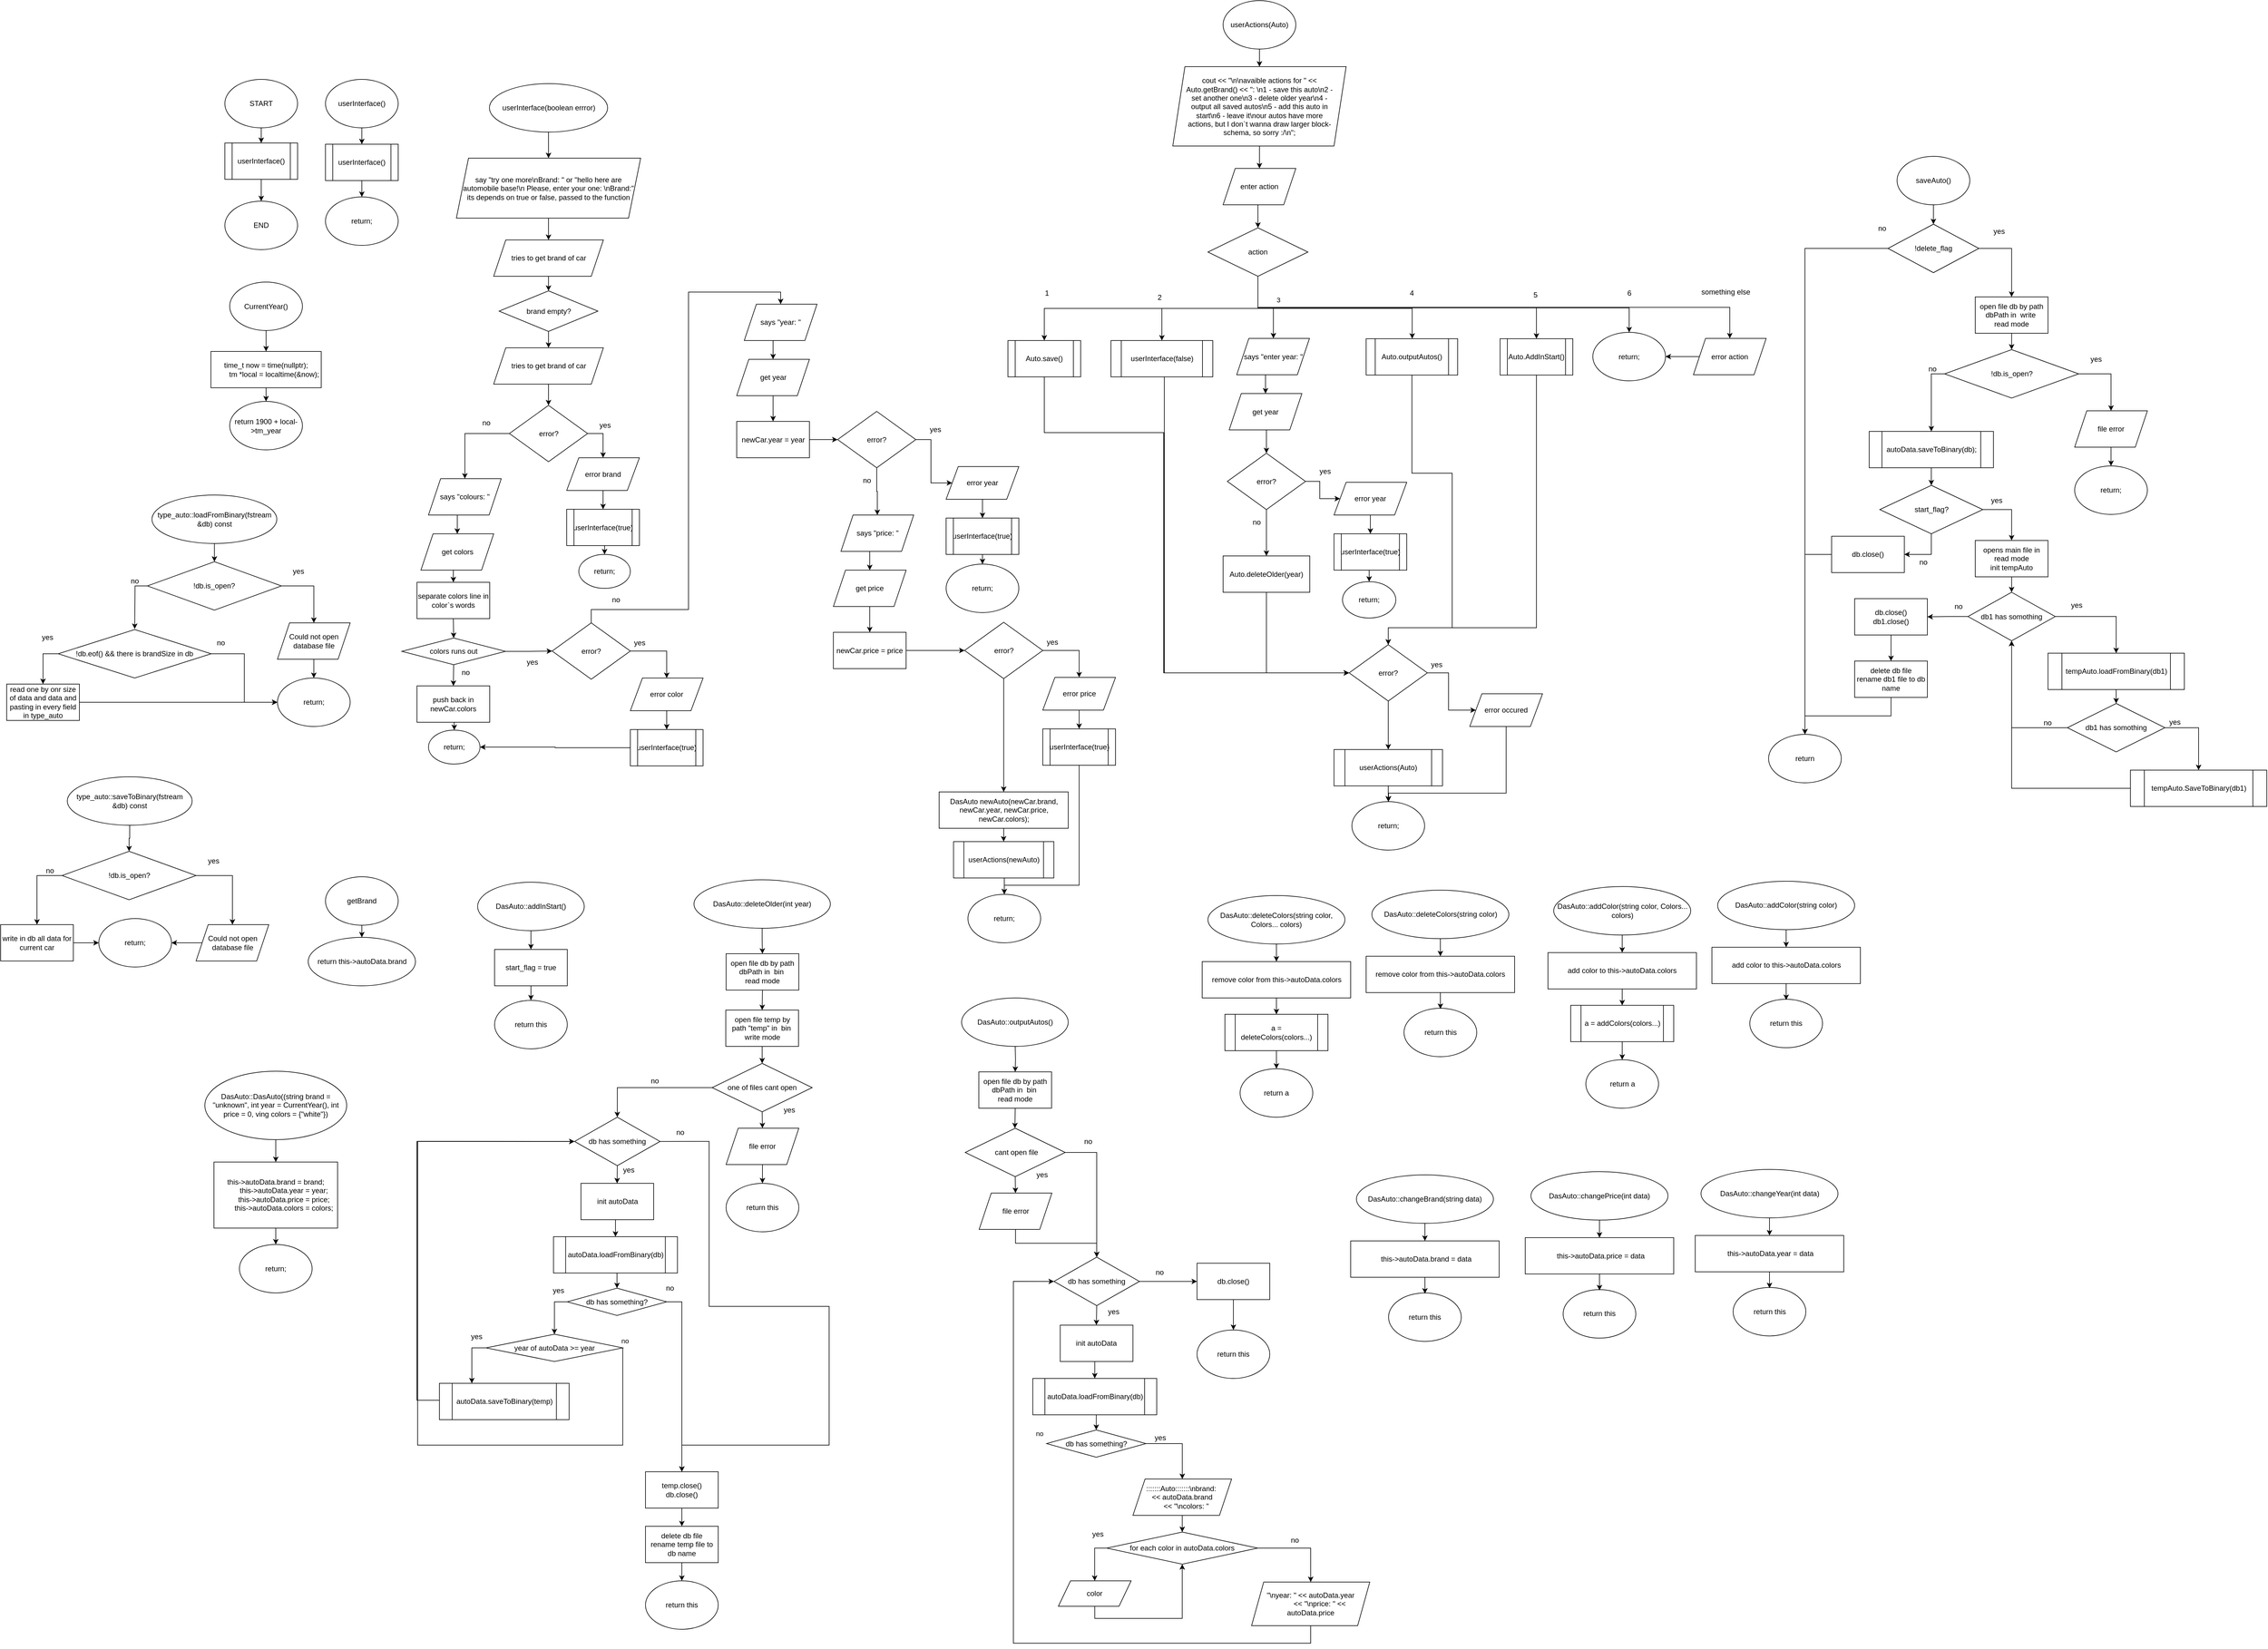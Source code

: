 <mxfile version="24.8.4">
  <diagram name="Сторінка-1" id="SxpDc5ALlWD0Bm3FzIyv">
    <mxGraphModel dx="1587" dy="1695" grid="0" gridSize="10" guides="1" tooltips="1" connect="1" arrows="1" fold="1" page="0" pageScale="1" pageWidth="827" pageHeight="1169" math="0" shadow="0">
      <root>
        <mxCell id="0" />
        <mxCell id="1" parent="0" />
        <mxCell id="vlrHRavP4iwQakqAyyEH-5" style="edgeStyle=orthogonalEdgeStyle;rounded=0;orthogonalLoop=1;jettySize=auto;html=1;exitX=0.5;exitY=1;exitDx=0;exitDy=0;" parent="1" source="vlrHRavP4iwQakqAyyEH-1" target="vlrHRavP4iwQakqAyyEH-2" edge="1">
          <mxGeometry relative="1" as="geometry" />
        </mxCell>
        <mxCell id="vlrHRavP4iwQakqAyyEH-1" value="START" style="ellipse;whiteSpace=wrap;html=1;" parent="1" vertex="1">
          <mxGeometry x="613" y="-275" width="120" height="80" as="geometry" />
        </mxCell>
        <mxCell id="vlrHRavP4iwQakqAyyEH-4" style="edgeStyle=orthogonalEdgeStyle;rounded=0;orthogonalLoop=1;jettySize=auto;html=1;exitX=0.5;exitY=1;exitDx=0;exitDy=0;entryX=0.5;entryY=0;entryDx=0;entryDy=0;" parent="1" source="vlrHRavP4iwQakqAyyEH-2" target="vlrHRavP4iwQakqAyyEH-3" edge="1">
          <mxGeometry relative="1" as="geometry" />
        </mxCell>
        <mxCell id="vlrHRavP4iwQakqAyyEH-2" value="userInterface()" style="shape=process;whiteSpace=wrap;html=1;backgroundOutline=1;" parent="1" vertex="1">
          <mxGeometry x="613" y="-170" width="120" height="60" as="geometry" />
        </mxCell>
        <mxCell id="vlrHRavP4iwQakqAyyEH-3" value="END" style="ellipse;whiteSpace=wrap;html=1;" parent="1" vertex="1">
          <mxGeometry x="613" y="-74" width="120" height="80" as="geometry" />
        </mxCell>
        <mxCell id="vlrHRavP4iwQakqAyyEH-9" style="edgeStyle=orthogonalEdgeStyle;rounded=0;orthogonalLoop=1;jettySize=auto;html=1;exitX=0.5;exitY=1;exitDx=0;exitDy=0;entryX=0.5;entryY=0;entryDx=0;entryDy=0;" parent="1" source="vlrHRavP4iwQakqAyyEH-6" target="vlrHRavP4iwQakqAyyEH-8" edge="1">
          <mxGeometry relative="1" as="geometry" />
        </mxCell>
        <mxCell id="vlrHRavP4iwQakqAyyEH-6" value="userInterface()" style="ellipse;whiteSpace=wrap;html=1;" parent="1" vertex="1">
          <mxGeometry x="779" y="-275" width="120" height="80" as="geometry" />
        </mxCell>
        <mxCell id="vlrHRavP4iwQakqAyyEH-11" style="edgeStyle=orthogonalEdgeStyle;rounded=0;orthogonalLoop=1;jettySize=auto;html=1;exitX=0.5;exitY=1;exitDx=0;exitDy=0;entryX=0.5;entryY=0;entryDx=0;entryDy=0;" parent="1" source="vlrHRavP4iwQakqAyyEH-8" target="vlrHRavP4iwQakqAyyEH-10" edge="1">
          <mxGeometry relative="1" as="geometry" />
        </mxCell>
        <mxCell id="vlrHRavP4iwQakqAyyEH-8" value="userInterface()" style="shape=process;whiteSpace=wrap;html=1;backgroundOutline=1;" parent="1" vertex="1">
          <mxGeometry x="779" y="-168" width="120" height="60" as="geometry" />
        </mxCell>
        <mxCell id="vlrHRavP4iwQakqAyyEH-10" value="return;" style="ellipse;whiteSpace=wrap;html=1;" parent="1" vertex="1">
          <mxGeometry x="779" y="-81" width="120" height="80" as="geometry" />
        </mxCell>
        <mxCell id="vlrHRavP4iwQakqAyyEH-30" style="edgeStyle=orthogonalEdgeStyle;rounded=0;orthogonalLoop=1;jettySize=auto;html=1;" parent="1" source="vlrHRavP4iwQakqAyyEH-12" target="vlrHRavP4iwQakqAyyEH-24" edge="1">
          <mxGeometry relative="1" as="geometry" />
        </mxCell>
        <mxCell id="vlrHRavP4iwQakqAyyEH-12" value="userInterface(boolean errror)" style="ellipse;whiteSpace=wrap;html=1;" parent="1" vertex="1">
          <mxGeometry x="1049.5" y="-268" width="195" height="80" as="geometry" />
        </mxCell>
        <mxCell id="vlrHRavP4iwQakqAyyEH-48" style="edgeStyle=orthogonalEdgeStyle;rounded=0;orthogonalLoop=1;jettySize=auto;html=1;exitX=0;exitY=0.5;exitDx=0;exitDy=0;" parent="1" source="vlrHRavP4iwQakqAyyEH-15" target="vlrHRavP4iwQakqAyyEH-36" edge="1">
          <mxGeometry relative="1" as="geometry" />
        </mxCell>
        <mxCell id="vlrHRavP4iwQakqAyyEH-15" value="error?" style="rhombus;whiteSpace=wrap;html=1;" parent="1" vertex="1">
          <mxGeometry x="1082.5" y="263" width="129" height="93" as="geometry" />
        </mxCell>
        <mxCell id="vlrHRavP4iwQakqAyyEH-18" style="edgeStyle=orthogonalEdgeStyle;rounded=0;orthogonalLoop=1;jettySize=auto;html=1;exitX=0.5;exitY=1;exitDx=0;exitDy=0;" parent="1" source="vlrHRavP4iwQakqAyyEH-16" target="vlrHRavP4iwQakqAyyEH-17" edge="1">
          <mxGeometry relative="1" as="geometry" />
        </mxCell>
        <mxCell id="vlrHRavP4iwQakqAyyEH-16" value="error brand" style="shape=parallelogram;perimeter=parallelogramPerimeter;whiteSpace=wrap;html=1;fixedSize=1;" parent="1" vertex="1">
          <mxGeometry x="1177" y="349.5" width="120" height="54" as="geometry" />
        </mxCell>
        <mxCell id="gD2HQ-bASogtjCP1hktm-36" style="edgeStyle=orthogonalEdgeStyle;rounded=0;orthogonalLoop=1;jettySize=auto;html=1;exitX=0.5;exitY=1;exitDx=0;exitDy=0;entryX=0.5;entryY=0;entryDx=0;entryDy=0;" edge="1" parent="1" source="vlrHRavP4iwQakqAyyEH-17" target="gD2HQ-bASogtjCP1hktm-35">
          <mxGeometry relative="1" as="geometry" />
        </mxCell>
        <mxCell id="vlrHRavP4iwQakqAyyEH-17" value="userInterface(true)" style="shape=process;whiteSpace=wrap;html=1;backgroundOutline=1;" parent="1" vertex="1">
          <mxGeometry x="1177" y="434.5" width="120" height="60" as="geometry" />
        </mxCell>
        <mxCell id="vlrHRavP4iwQakqAyyEH-19" style="edgeStyle=orthogonalEdgeStyle;rounded=0;orthogonalLoop=1;jettySize=auto;html=1;exitX=1;exitY=0.5;exitDx=0;exitDy=0;" parent="1" source="vlrHRavP4iwQakqAyyEH-15" target="vlrHRavP4iwQakqAyyEH-16" edge="1">
          <mxGeometry relative="1" as="geometry" />
        </mxCell>
        <mxCell id="vlrHRavP4iwQakqAyyEH-22" value="yes" style="text;html=1;align=center;verticalAlign=middle;resizable=0;points=[];autosize=1;strokeColor=none;fillColor=none;" parent="1" vertex="1">
          <mxGeometry x="1221" y="283" width="37" height="26" as="geometry" />
        </mxCell>
        <mxCell id="vlrHRavP4iwQakqAyyEH-31" style="edgeStyle=orthogonalEdgeStyle;rounded=0;orthogonalLoop=1;jettySize=auto;html=1;" parent="1" source="vlrHRavP4iwQakqAyyEH-24" target="vlrHRavP4iwQakqAyyEH-25" edge="1">
          <mxGeometry relative="1" as="geometry" />
        </mxCell>
        <mxCell id="vlrHRavP4iwQakqAyyEH-24" value="say &quot;try one more\nBrand: &quot; or &quot;hello here are automobile base!\n Please, enter your one: \nBrand:&quot;&lt;div&gt;its depends on true or false, passed to the function&lt;/div&gt;" style="shape=parallelogram;perimeter=parallelogramPerimeter;whiteSpace=wrap;html=1;fixedSize=1;margin=10;" parent="1" vertex="1">
          <mxGeometry x="995" y="-145" width="304" height="99" as="geometry" />
        </mxCell>
        <mxCell id="vlrHRavP4iwQakqAyyEH-32" style="edgeStyle=orthogonalEdgeStyle;rounded=0;orthogonalLoop=1;jettySize=auto;html=1;exitX=0.5;exitY=1;exitDx=0;exitDy=0;entryX=0.5;entryY=0;entryDx=0;entryDy=0;" parent="1" source="vlrHRavP4iwQakqAyyEH-25" target="vlrHRavP4iwQakqAyyEH-27" edge="1">
          <mxGeometry relative="1" as="geometry" />
        </mxCell>
        <mxCell id="vlrHRavP4iwQakqAyyEH-25" value="tries to get brand of car" style="shape=parallelogram;perimeter=parallelogramPerimeter;whiteSpace=wrap;html=1;fixedSize=1;" parent="1" vertex="1">
          <mxGeometry x="1056.5" y="-10" width="181" height="60" as="geometry" />
        </mxCell>
        <mxCell id="vlrHRavP4iwQakqAyyEH-27" value="brand empty?" style="rhombus;whiteSpace=wrap;html=1;" parent="1" vertex="1">
          <mxGeometry x="1065.5" y="74" width="163" height="67" as="geometry" />
        </mxCell>
        <mxCell id="vlrHRavP4iwQakqAyyEH-34" style="edgeStyle=orthogonalEdgeStyle;rounded=0;orthogonalLoop=1;jettySize=auto;html=1;exitX=0.5;exitY=1;exitDx=0;exitDy=0;entryX=0.5;entryY=0;entryDx=0;entryDy=0;" parent="1" source="vlrHRavP4iwQakqAyyEH-28" target="vlrHRavP4iwQakqAyyEH-15" edge="1">
          <mxGeometry relative="1" as="geometry" />
        </mxCell>
        <mxCell id="vlrHRavP4iwQakqAyyEH-28" value="tries to get brand of car" style="shape=parallelogram;perimeter=parallelogramPerimeter;whiteSpace=wrap;html=1;fixedSize=1;" parent="1" vertex="1">
          <mxGeometry x="1056.5" y="168" width="181" height="60" as="geometry" />
        </mxCell>
        <mxCell id="vlrHRavP4iwQakqAyyEH-33" style="edgeStyle=orthogonalEdgeStyle;rounded=0;orthogonalLoop=1;jettySize=auto;html=1;exitX=0.5;exitY=1;exitDx=0;exitDy=0;" parent="1" source="vlrHRavP4iwQakqAyyEH-27" target="vlrHRavP4iwQakqAyyEH-28" edge="1">
          <mxGeometry relative="1" as="geometry" />
        </mxCell>
        <mxCell id="vlrHRavP4iwQakqAyyEH-52" style="edgeStyle=orthogonalEdgeStyle;rounded=0;orthogonalLoop=1;jettySize=auto;html=1;exitX=0.5;exitY=1;exitDx=0;exitDy=0;entryX=0.5;entryY=0;entryDx=0;entryDy=0;" parent="1" source="vlrHRavP4iwQakqAyyEH-36" target="vlrHRavP4iwQakqAyyEH-38" edge="1">
          <mxGeometry relative="1" as="geometry" />
        </mxCell>
        <mxCell id="vlrHRavP4iwQakqAyyEH-36" value="says &quot;colours: &quot;" style="shape=parallelogram;perimeter=parallelogramPerimeter;whiteSpace=wrap;html=1;fixedSize=1;" parent="1" vertex="1">
          <mxGeometry x="949" y="384" width="120" height="60" as="geometry" />
        </mxCell>
        <mxCell id="vlrHRavP4iwQakqAyyEH-38" value="get colors" style="shape=parallelogram;perimeter=parallelogramPerimeter;whiteSpace=wrap;html=1;fixedSize=1;" parent="1" vertex="1">
          <mxGeometry x="936.5" y="475" width="120" height="60" as="geometry" />
        </mxCell>
        <mxCell id="vlrHRavP4iwQakqAyyEH-53" style="edgeStyle=orthogonalEdgeStyle;rounded=0;orthogonalLoop=1;jettySize=auto;html=1;exitX=0.5;exitY=1;exitDx=0;exitDy=0;entryX=0.5;entryY=0;entryDx=0;entryDy=0;" parent="1" source="vlrHRavP4iwQakqAyyEH-39" target="vlrHRavP4iwQakqAyyEH-40" edge="1">
          <mxGeometry relative="1" as="geometry" />
        </mxCell>
        <mxCell id="vlrHRavP4iwQakqAyyEH-39" value="separate colors line in color`s words" style="rounded=0;whiteSpace=wrap;html=1;" parent="1" vertex="1">
          <mxGeometry x="930" y="555" width="120" height="60" as="geometry" />
        </mxCell>
        <mxCell id="vlrHRavP4iwQakqAyyEH-55" style="edgeStyle=orthogonalEdgeStyle;rounded=0;orthogonalLoop=1;jettySize=auto;html=1;exitX=0.5;exitY=1;exitDx=0;exitDy=0;entryX=0.5;entryY=0;entryDx=0;entryDy=0;" parent="1" source="vlrHRavP4iwQakqAyyEH-40" target="vlrHRavP4iwQakqAyyEH-41" edge="1">
          <mxGeometry relative="1" as="geometry" />
        </mxCell>
        <mxCell id="vlrHRavP4iwQakqAyyEH-57" style="edgeStyle=orthogonalEdgeStyle;rounded=0;orthogonalLoop=1;jettySize=auto;html=1;entryX=0;entryY=0.5;entryDx=0;entryDy=0;" parent="1" source="vlrHRavP4iwQakqAyyEH-40" target="vlrHRavP4iwQakqAyyEH-42" edge="1">
          <mxGeometry relative="1" as="geometry" />
        </mxCell>
        <mxCell id="vlrHRavP4iwQakqAyyEH-40" value="colors runs out" style="rhombus;whiteSpace=wrap;html=1;" parent="1" vertex="1">
          <mxGeometry x="905" y="647" width="171" height="44" as="geometry" />
        </mxCell>
        <mxCell id="gD2HQ-bASogtjCP1hktm-40" style="edgeStyle=orthogonalEdgeStyle;rounded=0;orthogonalLoop=1;jettySize=auto;html=1;exitX=0.5;exitY=1;exitDx=0;exitDy=0;entryX=0.5;entryY=0;entryDx=0;entryDy=0;" edge="1" parent="1" source="vlrHRavP4iwQakqAyyEH-41" target="gD2HQ-bASogtjCP1hktm-39">
          <mxGeometry relative="1" as="geometry" />
        </mxCell>
        <mxCell id="vlrHRavP4iwQakqAyyEH-41" value="push back in newCar.colors" style="rounded=0;whiteSpace=wrap;html=1;" parent="1" vertex="1">
          <mxGeometry x="930" y="726" width="120" height="60" as="geometry" />
        </mxCell>
        <mxCell id="vlrHRavP4iwQakqAyyEH-84" style="edgeStyle=orthogonalEdgeStyle;rounded=0;orthogonalLoop=1;jettySize=auto;html=1;exitX=0.5;exitY=0;exitDx=0;exitDy=0;entryX=0.5;entryY=0;entryDx=0;entryDy=0;" parent="1" source="vlrHRavP4iwQakqAyyEH-42" target="vlrHRavP4iwQakqAyyEH-67" edge="1">
          <mxGeometry relative="1" as="geometry">
            <Array as="points">
              <mxPoint x="1217" y="600" />
              <mxPoint x="1378" y="600" />
              <mxPoint x="1378" y="76" />
              <mxPoint x="1530" y="76" />
            </Array>
          </mxGeometry>
        </mxCell>
        <mxCell id="vlrHRavP4iwQakqAyyEH-42" value="error?" style="rhombus;whiteSpace=wrap;html=1;" parent="1" vertex="1">
          <mxGeometry x="1153" y="622" width="129" height="93" as="geometry" />
        </mxCell>
        <mxCell id="vlrHRavP4iwQakqAyyEH-43" style="edgeStyle=orthogonalEdgeStyle;rounded=0;orthogonalLoop=1;jettySize=auto;html=1;exitX=0.5;exitY=1;exitDx=0;exitDy=0;" parent="1" source="vlrHRavP4iwQakqAyyEH-44" target="vlrHRavP4iwQakqAyyEH-45" edge="1">
          <mxGeometry relative="1" as="geometry" />
        </mxCell>
        <mxCell id="vlrHRavP4iwQakqAyyEH-44" value="error color" style="shape=parallelogram;perimeter=parallelogramPerimeter;whiteSpace=wrap;html=1;fixedSize=1;" parent="1" vertex="1">
          <mxGeometry x="1282" y="713" width="120" height="54" as="geometry" />
        </mxCell>
        <mxCell id="gD2HQ-bASogtjCP1hktm-193" style="edgeStyle=orthogonalEdgeStyle;rounded=0;orthogonalLoop=1;jettySize=auto;html=1;exitX=0;exitY=0.5;exitDx=0;exitDy=0;entryX=1;entryY=0.5;entryDx=0;entryDy=0;" edge="1" parent="1" source="vlrHRavP4iwQakqAyyEH-45" target="gD2HQ-bASogtjCP1hktm-39">
          <mxGeometry relative="1" as="geometry" />
        </mxCell>
        <mxCell id="vlrHRavP4iwQakqAyyEH-45" value="userInterface(true)" style="shape=process;whiteSpace=wrap;html=1;backgroundOutline=1;" parent="1" vertex="1">
          <mxGeometry x="1282" y="798" width="120" height="60" as="geometry" />
        </mxCell>
        <mxCell id="vlrHRavP4iwQakqAyyEH-46" style="edgeStyle=orthogonalEdgeStyle;rounded=0;orthogonalLoop=1;jettySize=auto;html=1;exitX=1;exitY=0.5;exitDx=0;exitDy=0;" parent="1" source="vlrHRavP4iwQakqAyyEH-42" target="vlrHRavP4iwQakqAyyEH-44" edge="1">
          <mxGeometry relative="1" as="geometry" />
        </mxCell>
        <mxCell id="vlrHRavP4iwQakqAyyEH-47" value="yes" style="text;html=1;align=center;verticalAlign=middle;resizable=0;points=[];autosize=1;strokeColor=none;fillColor=none;" parent="1" vertex="1">
          <mxGeometry x="1278.5" y="642" width="37" height="26" as="geometry" />
        </mxCell>
        <mxCell id="vlrHRavP4iwQakqAyyEH-50" style="edgeStyle=orthogonalEdgeStyle;rounded=0;orthogonalLoop=1;jettySize=auto;html=1;exitX=0.5;exitY=1;exitDx=0;exitDy=0;entryX=0.5;entryY=0;entryDx=0;entryDy=0;" parent="1" source="vlrHRavP4iwQakqAyyEH-38" target="vlrHRavP4iwQakqAyyEH-39" edge="1">
          <mxGeometry relative="1" as="geometry" />
        </mxCell>
        <mxCell id="vlrHRavP4iwQakqAyyEH-56" value="no" style="text;html=1;align=center;verticalAlign=middle;resizable=0;points=[];autosize=1;strokeColor=none;fillColor=none;" parent="1" vertex="1">
          <mxGeometry x="994" y="691" width="31" height="26" as="geometry" />
        </mxCell>
        <mxCell id="vlrHRavP4iwQakqAyyEH-59" value="yes" style="text;html=1;align=center;verticalAlign=middle;resizable=0;points=[];autosize=1;strokeColor=none;fillColor=none;" parent="1" vertex="1">
          <mxGeometry x="1101" y="674" width="37" height="26" as="geometry" />
        </mxCell>
        <mxCell id="vlrHRavP4iwQakqAyyEH-62" value="no" style="text;html=1;align=center;verticalAlign=middle;resizable=0;points=[];autosize=1;strokeColor=none;fillColor=none;" parent="1" vertex="1">
          <mxGeometry x="1028" y="279" width="31" height="26" as="geometry" />
        </mxCell>
        <mxCell id="vlrHRavP4iwQakqAyyEH-66" style="edgeStyle=orthogonalEdgeStyle;rounded=0;orthogonalLoop=1;jettySize=auto;html=1;exitX=0.5;exitY=1;exitDx=0;exitDy=0;entryX=0.5;entryY=0;entryDx=0;entryDy=0;" parent="1" source="vlrHRavP4iwQakqAyyEH-67" target="vlrHRavP4iwQakqAyyEH-68" edge="1">
          <mxGeometry relative="1" as="geometry" />
        </mxCell>
        <mxCell id="vlrHRavP4iwQakqAyyEH-67" value="says &quot;year: &quot;" style="shape=parallelogram;perimeter=parallelogramPerimeter;whiteSpace=wrap;html=1;fixedSize=1;" parent="1" vertex="1">
          <mxGeometry x="1470" y="96" width="120" height="60" as="geometry" />
        </mxCell>
        <mxCell id="vlrHRavP4iwQakqAyyEH-68" value="get year" style="shape=parallelogram;perimeter=parallelogramPerimeter;whiteSpace=wrap;html=1;fixedSize=1;" parent="1" vertex="1">
          <mxGeometry x="1457.5" y="187" width="120" height="60" as="geometry" />
        </mxCell>
        <mxCell id="vlrHRavP4iwQakqAyyEH-72" style="edgeStyle=orthogonalEdgeStyle;rounded=0;orthogonalLoop=1;jettySize=auto;html=1;entryX=0;entryY=0.5;entryDx=0;entryDy=0;exitX=1;exitY=0.5;exitDx=0;exitDy=0;" parent="1" source="vlrHRavP4iwQakqAyyEH-74" target="vlrHRavP4iwQakqAyyEH-75" edge="1">
          <mxGeometry relative="1" as="geometry">
            <mxPoint x="1597" y="320.0" as="sourcePoint" />
          </mxGeometry>
        </mxCell>
        <mxCell id="vlrHRavP4iwQakqAyyEH-74" value="newCar.year = year" style="rounded=0;whiteSpace=wrap;html=1;" parent="1" vertex="1">
          <mxGeometry x="1457.5" y="289.5" width="120" height="60" as="geometry" />
        </mxCell>
        <mxCell id="vlrHRavP4iwQakqAyyEH-98" style="edgeStyle=orthogonalEdgeStyle;rounded=0;orthogonalLoop=1;jettySize=auto;html=1;exitX=0.5;exitY=1;exitDx=0;exitDy=0;" parent="1" source="vlrHRavP4iwQakqAyyEH-75" target="vlrHRavP4iwQakqAyyEH-87" edge="1">
          <mxGeometry relative="1" as="geometry" />
        </mxCell>
        <mxCell id="vlrHRavP4iwQakqAyyEH-75" value="error?" style="rhombus;whiteSpace=wrap;html=1;" parent="1" vertex="1">
          <mxGeometry x="1624" y="273" width="129" height="93" as="geometry" />
        </mxCell>
        <mxCell id="vlrHRavP4iwQakqAyyEH-76" style="edgeStyle=orthogonalEdgeStyle;rounded=0;orthogonalLoop=1;jettySize=auto;html=1;exitX=0.5;exitY=1;exitDx=0;exitDy=0;" parent="1" source="vlrHRavP4iwQakqAyyEH-77" target="vlrHRavP4iwQakqAyyEH-78" edge="1">
          <mxGeometry relative="1" as="geometry" />
        </mxCell>
        <mxCell id="vlrHRavP4iwQakqAyyEH-77" value="error year" style="shape=parallelogram;perimeter=parallelogramPerimeter;whiteSpace=wrap;html=1;fixedSize=1;" parent="1" vertex="1">
          <mxGeometry x="1803" y="364" width="120" height="54" as="geometry" />
        </mxCell>
        <mxCell id="gD2HQ-bASogtjCP1hktm-22" style="edgeStyle=orthogonalEdgeStyle;rounded=0;orthogonalLoop=1;jettySize=auto;html=1;exitX=0.5;exitY=1;exitDx=0;exitDy=0;" edge="1" parent="1" source="vlrHRavP4iwQakqAyyEH-78" target="gD2HQ-bASogtjCP1hktm-21">
          <mxGeometry relative="1" as="geometry" />
        </mxCell>
        <mxCell id="vlrHRavP4iwQakqAyyEH-78" value="userInterface(true)" style="shape=process;whiteSpace=wrap;html=1;backgroundOutline=1;" parent="1" vertex="1">
          <mxGeometry x="1803" y="449" width="120" height="60" as="geometry" />
        </mxCell>
        <mxCell id="vlrHRavP4iwQakqAyyEH-79" style="edgeStyle=orthogonalEdgeStyle;rounded=0;orthogonalLoop=1;jettySize=auto;html=1;exitX=1;exitY=0.5;exitDx=0;exitDy=0;" parent="1" source="vlrHRavP4iwQakqAyyEH-75" target="vlrHRavP4iwQakqAyyEH-77" edge="1">
          <mxGeometry relative="1" as="geometry" />
        </mxCell>
        <mxCell id="vlrHRavP4iwQakqAyyEH-80" value="yes" style="text;html=1;align=center;verticalAlign=middle;resizable=0;points=[];autosize=1;strokeColor=none;fillColor=none;" parent="1" vertex="1">
          <mxGeometry x="1766" y="289.5" width="37" height="26" as="geometry" />
        </mxCell>
        <mxCell id="vlrHRavP4iwQakqAyyEH-81" style="edgeStyle=orthogonalEdgeStyle;rounded=0;orthogonalLoop=1;jettySize=auto;html=1;exitX=0.5;exitY=1;exitDx=0;exitDy=0;entryX=0.5;entryY=0;entryDx=0;entryDy=0;" parent="1" source="vlrHRavP4iwQakqAyyEH-68" target="vlrHRavP4iwQakqAyyEH-74" edge="1">
          <mxGeometry relative="1" as="geometry">
            <mxPoint x="1511" y="267" as="targetPoint" />
          </mxGeometry>
        </mxCell>
        <mxCell id="vlrHRavP4iwQakqAyyEH-85" value="no" style="text;html=1;align=center;verticalAlign=middle;resizable=0;points=[];autosize=1;strokeColor=none;fillColor=none;" parent="1" vertex="1">
          <mxGeometry x="1242" y="571" width="31" height="26" as="geometry" />
        </mxCell>
        <mxCell id="vlrHRavP4iwQakqAyyEH-86" style="edgeStyle=orthogonalEdgeStyle;rounded=0;orthogonalLoop=1;jettySize=auto;html=1;exitX=0.5;exitY=1;exitDx=0;exitDy=0;entryX=0.5;entryY=0;entryDx=0;entryDy=0;" parent="1" source="vlrHRavP4iwQakqAyyEH-87" target="vlrHRavP4iwQakqAyyEH-88" edge="1">
          <mxGeometry relative="1" as="geometry" />
        </mxCell>
        <mxCell id="vlrHRavP4iwQakqAyyEH-87" value="says &quot;price: &quot;" style="shape=parallelogram;perimeter=parallelogramPerimeter;whiteSpace=wrap;html=1;fixedSize=1;" parent="1" vertex="1">
          <mxGeometry x="1629.5" y="444" width="120" height="60" as="geometry" />
        </mxCell>
        <mxCell id="vlrHRavP4iwQakqAyyEH-88" value="get price" style="shape=parallelogram;perimeter=parallelogramPerimeter;whiteSpace=wrap;html=1;fixedSize=1;" parent="1" vertex="1">
          <mxGeometry x="1617" y="535" width="120" height="60" as="geometry" />
        </mxCell>
        <mxCell id="vlrHRavP4iwQakqAyyEH-89" style="edgeStyle=orthogonalEdgeStyle;rounded=0;orthogonalLoop=1;jettySize=auto;html=1;entryX=0;entryY=0.5;entryDx=0;entryDy=0;exitX=1;exitY=0.5;exitDx=0;exitDy=0;" parent="1" source="vlrHRavP4iwQakqAyyEH-90" target="vlrHRavP4iwQakqAyyEH-91" edge="1">
          <mxGeometry relative="1" as="geometry">
            <mxPoint x="1756.5" y="668.0" as="sourcePoint" />
          </mxGeometry>
        </mxCell>
        <mxCell id="vlrHRavP4iwQakqAyyEH-90" value="newCar.price = price" style="rounded=0;whiteSpace=wrap;html=1;" parent="1" vertex="1">
          <mxGeometry x="1617" y="637.5" width="120" height="60" as="geometry" />
        </mxCell>
        <mxCell id="vlrHRavP4iwQakqAyyEH-102" style="edgeStyle=orthogonalEdgeStyle;rounded=0;orthogonalLoop=1;jettySize=auto;html=1;exitX=0.5;exitY=1;exitDx=0;exitDy=0;" parent="1" source="vlrHRavP4iwQakqAyyEH-91" target="vlrHRavP4iwQakqAyyEH-100" edge="1">
          <mxGeometry relative="1" as="geometry" />
        </mxCell>
        <mxCell id="vlrHRavP4iwQakqAyyEH-91" value="error?" style="rhombus;whiteSpace=wrap;html=1;" parent="1" vertex="1">
          <mxGeometry x="1833.5" y="621" width="129" height="93" as="geometry" />
        </mxCell>
        <mxCell id="vlrHRavP4iwQakqAyyEH-92" style="edgeStyle=orthogonalEdgeStyle;rounded=0;orthogonalLoop=1;jettySize=auto;html=1;exitX=0.5;exitY=1;exitDx=0;exitDy=0;" parent="1" source="vlrHRavP4iwQakqAyyEH-93" target="vlrHRavP4iwQakqAyyEH-94" edge="1">
          <mxGeometry relative="1" as="geometry" />
        </mxCell>
        <mxCell id="vlrHRavP4iwQakqAyyEH-93" value="error price" style="shape=parallelogram;perimeter=parallelogramPerimeter;whiteSpace=wrap;html=1;fixedSize=1;" parent="1" vertex="1">
          <mxGeometry x="1962.5" y="712" width="120" height="54" as="geometry" />
        </mxCell>
        <mxCell id="gD2HQ-bASogtjCP1hktm-42" style="edgeStyle=orthogonalEdgeStyle;rounded=0;orthogonalLoop=1;jettySize=auto;html=1;exitX=0.5;exitY=1;exitDx=0;exitDy=0;" edge="1" parent="1" source="vlrHRavP4iwQakqAyyEH-94" target="gD2HQ-bASogtjCP1hktm-33">
          <mxGeometry relative="1" as="geometry">
            <mxPoint x="2067.5" y="888" as="targetPoint" />
            <Array as="points">
              <mxPoint x="2023" y="1055" />
              <mxPoint x="1899" y="1055" />
            </Array>
          </mxGeometry>
        </mxCell>
        <mxCell id="vlrHRavP4iwQakqAyyEH-94" value="userInterface(true)" style="shape=process;whiteSpace=wrap;html=1;backgroundOutline=1;" parent="1" vertex="1">
          <mxGeometry x="1962.5" y="797" width="120" height="60" as="geometry" />
        </mxCell>
        <mxCell id="vlrHRavP4iwQakqAyyEH-95" style="edgeStyle=orthogonalEdgeStyle;rounded=0;orthogonalLoop=1;jettySize=auto;html=1;exitX=1;exitY=0.5;exitDx=0;exitDy=0;" parent="1" source="vlrHRavP4iwQakqAyyEH-91" target="vlrHRavP4iwQakqAyyEH-93" edge="1">
          <mxGeometry relative="1" as="geometry" />
        </mxCell>
        <mxCell id="vlrHRavP4iwQakqAyyEH-96" value="yes" style="text;html=1;align=center;verticalAlign=middle;resizable=0;points=[];autosize=1;strokeColor=none;fillColor=none;" parent="1" vertex="1">
          <mxGeometry x="1959" y="641" width="37" height="26" as="geometry" />
        </mxCell>
        <mxCell id="vlrHRavP4iwQakqAyyEH-97" style="edgeStyle=orthogonalEdgeStyle;rounded=0;orthogonalLoop=1;jettySize=auto;html=1;exitX=0.5;exitY=1;exitDx=0;exitDy=0;entryX=0.5;entryY=0;entryDx=0;entryDy=0;" parent="1" source="vlrHRavP4iwQakqAyyEH-88" target="vlrHRavP4iwQakqAyyEH-90" edge="1">
          <mxGeometry relative="1" as="geometry">
            <mxPoint x="1670.5" y="615" as="targetPoint" />
          </mxGeometry>
        </mxCell>
        <mxCell id="vlrHRavP4iwQakqAyyEH-99" value="no" style="text;html=1;align=center;verticalAlign=middle;resizable=0;points=[];autosize=1;strokeColor=none;fillColor=none;" parent="1" vertex="1">
          <mxGeometry x="1656" y="374" width="31" height="26" as="geometry" />
        </mxCell>
        <mxCell id="vlrHRavP4iwQakqAyyEH-100" value="DasAuto newAuto(newCar.brand, newCar.year, newCar.price, newCar.colors);" style="rounded=0;whiteSpace=wrap;html=1;" parent="1" vertex="1">
          <mxGeometry x="1791.5" y="901" width="213" height="60" as="geometry" />
        </mxCell>
        <mxCell id="gD2HQ-bASogtjCP1hktm-34" style="edgeStyle=orthogonalEdgeStyle;rounded=0;orthogonalLoop=1;jettySize=auto;html=1;exitX=0.5;exitY=1;exitDx=0;exitDy=0;entryX=0.5;entryY=0;entryDx=0;entryDy=0;" edge="1" parent="1" source="vlrHRavP4iwQakqAyyEH-101" target="gD2HQ-bASogtjCP1hktm-33">
          <mxGeometry relative="1" as="geometry" />
        </mxCell>
        <mxCell id="vlrHRavP4iwQakqAyyEH-101" value="userActions(newAuto)" style="shape=process;whiteSpace=wrap;html=1;backgroundOutline=1;" parent="1" vertex="1">
          <mxGeometry x="1815.25" y="983" width="165.5" height="60" as="geometry" />
        </mxCell>
        <mxCell id="vlrHRavP4iwQakqAyyEH-104" style="edgeStyle=orthogonalEdgeStyle;rounded=0;orthogonalLoop=1;jettySize=auto;html=1;exitX=0.5;exitY=1;exitDx=0;exitDy=0;" parent="1" source="vlrHRavP4iwQakqAyyEH-100" target="vlrHRavP4iwQakqAyyEH-101" edge="1">
          <mxGeometry relative="1" as="geometry" />
        </mxCell>
        <mxCell id="vlrHRavP4iwQakqAyyEH-163" style="edgeStyle=orthogonalEdgeStyle;rounded=0;orthogonalLoop=1;jettySize=auto;html=1;exitX=0.5;exitY=1;exitDx=0;exitDy=0;entryX=0.5;entryY=0;entryDx=0;entryDy=0;" parent="1" source="vlrHRavP4iwQakqAyyEH-106" target="vlrHRavP4iwQakqAyyEH-107" edge="1">
          <mxGeometry relative="1" as="geometry" />
        </mxCell>
        <mxCell id="vlrHRavP4iwQakqAyyEH-106" value="userActions(Auto)" style="ellipse;whiteSpace=wrap;html=1;" parent="1" vertex="1">
          <mxGeometry x="2260" y="-405" width="120" height="80" as="geometry" />
        </mxCell>
        <mxCell id="vlrHRavP4iwQakqAyyEH-162" style="edgeStyle=orthogonalEdgeStyle;rounded=0;orthogonalLoop=1;jettySize=auto;html=1;exitX=0.5;exitY=1;exitDx=0;exitDy=0;entryX=0.5;entryY=0;entryDx=0;entryDy=0;" parent="1" source="vlrHRavP4iwQakqAyyEH-107" target="vlrHRavP4iwQakqAyyEH-108" edge="1">
          <mxGeometry relative="1" as="geometry" />
        </mxCell>
        <mxCell id="vlrHRavP4iwQakqAyyEH-107" value="cout &lt;&lt; &quot;\n\navaible actions for &quot; &lt;&lt; Auto.getBrand() &lt;&lt; &quot;: \n1 - save this auto\n2 - set another one\n3 - delete older year\n4 - output all saved autos\n5 - add this auto in start\n6 - leave it\nour autos have more actions, but I don`t wanna draw larger block-schema, so sorry :/\n&quot;;" style="shape=parallelogram;perimeter=parallelogramPerimeter;whiteSpace=wrap;html=1;fixedSize=1;spacingLeft=21;spacingRight=21;" parent="1" vertex="1">
          <mxGeometry x="2177" y="-296" width="286" height="131" as="geometry" />
        </mxCell>
        <mxCell id="vlrHRavP4iwQakqAyyEH-161" style="edgeStyle=orthogonalEdgeStyle;rounded=0;orthogonalLoop=1;jettySize=auto;html=1;exitX=0.5;exitY=1;exitDx=0;exitDy=0;entryX=0.5;entryY=0;entryDx=0;entryDy=0;" parent="1" source="vlrHRavP4iwQakqAyyEH-108" target="vlrHRavP4iwQakqAyyEH-109" edge="1">
          <mxGeometry relative="1" as="geometry" />
        </mxCell>
        <mxCell id="vlrHRavP4iwQakqAyyEH-108" value="enter action" style="shape=parallelogram;perimeter=parallelogramPerimeter;whiteSpace=wrap;html=1;fixedSize=1;" parent="1" vertex="1">
          <mxGeometry x="2260" y="-128" width="120" height="60" as="geometry" />
        </mxCell>
        <mxCell id="vlrHRavP4iwQakqAyyEH-133" style="edgeStyle=orthogonalEdgeStyle;rounded=0;orthogonalLoop=1;jettySize=auto;html=1;exitX=0.5;exitY=1;exitDx=0;exitDy=0;" parent="1" source="vlrHRavP4iwQakqAyyEH-109" target="vlrHRavP4iwQakqAyyEH-111" edge="1">
          <mxGeometry relative="1" as="geometry" />
        </mxCell>
        <mxCell id="vlrHRavP4iwQakqAyyEH-134" style="edgeStyle=orthogonalEdgeStyle;rounded=0;orthogonalLoop=1;jettySize=auto;html=1;" parent="1" source="vlrHRavP4iwQakqAyyEH-109" target="vlrHRavP4iwQakqAyyEH-112" edge="1">
          <mxGeometry relative="1" as="geometry" />
        </mxCell>
        <mxCell id="vlrHRavP4iwQakqAyyEH-135" style="edgeStyle=orthogonalEdgeStyle;rounded=0;orthogonalLoop=1;jettySize=auto;html=1;" parent="1" source="vlrHRavP4iwQakqAyyEH-109" target="vlrHRavP4iwQakqAyyEH-114" edge="1">
          <mxGeometry relative="1" as="geometry">
            <Array as="points">
              <mxPoint x="2317" y="103" />
              <mxPoint x="2343" y="103" />
            </Array>
          </mxGeometry>
        </mxCell>
        <mxCell id="vlrHRavP4iwQakqAyyEH-137" style="edgeStyle=orthogonalEdgeStyle;rounded=0;orthogonalLoop=1;jettySize=auto;html=1;exitX=0.5;exitY=1;exitDx=0;exitDy=0;" parent="1" source="vlrHRavP4iwQakqAyyEH-109" target="vlrHRavP4iwQakqAyyEH-129" edge="1">
          <mxGeometry relative="1" as="geometry">
            <Array as="points">
              <mxPoint x="2318" y="103" />
              <mxPoint x="2572" y="103" />
            </Array>
          </mxGeometry>
        </mxCell>
        <mxCell id="vlrHRavP4iwQakqAyyEH-138" style="edgeStyle=orthogonalEdgeStyle;rounded=0;orthogonalLoop=1;jettySize=auto;html=1;exitX=0.5;exitY=1;exitDx=0;exitDy=0;" parent="1" source="vlrHRavP4iwQakqAyyEH-109" target="vlrHRavP4iwQakqAyyEH-130" edge="1">
          <mxGeometry relative="1" as="geometry" />
        </mxCell>
        <mxCell id="vlrHRavP4iwQakqAyyEH-139" style="edgeStyle=orthogonalEdgeStyle;rounded=0;orthogonalLoop=1;jettySize=auto;html=1;exitX=0.5;exitY=1;exitDx=0;exitDy=0;entryX=0.5;entryY=0;entryDx=0;entryDy=0;" parent="1" source="vlrHRavP4iwQakqAyyEH-109" target="vlrHRavP4iwQakqAyyEH-131" edge="1">
          <mxGeometry relative="1" as="geometry">
            <Array as="points">
              <mxPoint x="2317" y="102" />
              <mxPoint x="2930" y="102" />
            </Array>
          </mxGeometry>
        </mxCell>
        <mxCell id="vlrHRavP4iwQakqAyyEH-140" style="edgeStyle=orthogonalEdgeStyle;rounded=0;orthogonalLoop=1;jettySize=auto;html=1;exitX=0.5;exitY=1;exitDx=0;exitDy=0;" parent="1" source="vlrHRavP4iwQakqAyyEH-109" target="vlrHRavP4iwQakqAyyEH-132" edge="1">
          <mxGeometry relative="1" as="geometry" />
        </mxCell>
        <mxCell id="vlrHRavP4iwQakqAyyEH-143" value="3" style="edgeLabel;html=1;align=center;verticalAlign=middle;resizable=0;points=[];" parent="vlrHRavP4iwQakqAyyEH-140" connectable="0" vertex="1">
          <mxGeometry x="-0.816" y="8" relative="1" as="geometry">
            <mxPoint x="3" y="-5" as="offset" />
          </mxGeometry>
        </mxCell>
        <mxCell id="vlrHRavP4iwQakqAyyEH-109" value="action" style="rhombus;whiteSpace=wrap;html=1;" parent="1" vertex="1">
          <mxGeometry x="2235" y="-30" width="165" height="80" as="geometry" />
        </mxCell>
        <mxCell id="vlrHRavP4iwQakqAyyEH-154" style="edgeStyle=orthogonalEdgeStyle;rounded=0;orthogonalLoop=1;jettySize=auto;html=1;entryX=0;entryY=0.5;entryDx=0;entryDy=0;" parent="1" source="vlrHRavP4iwQakqAyyEH-111" target="vlrHRavP4iwQakqAyyEH-148" edge="1">
          <mxGeometry relative="1" as="geometry">
            <Array as="points">
              <mxPoint x="1965" y="308" />
              <mxPoint x="2162" y="308" />
              <mxPoint x="2162" y="705" />
            </Array>
          </mxGeometry>
        </mxCell>
        <mxCell id="vlrHRavP4iwQakqAyyEH-111" value="Auto.save()" style="shape=process;whiteSpace=wrap;html=1;backgroundOutline=1;" parent="1" vertex="1">
          <mxGeometry x="1905" y="156" width="120" height="60" as="geometry" />
        </mxCell>
        <mxCell id="vlrHRavP4iwQakqAyyEH-155" style="edgeStyle=orthogonalEdgeStyle;rounded=0;orthogonalLoop=1;jettySize=auto;html=1;entryX=0;entryY=0.5;entryDx=0;entryDy=0;" parent="1" source="vlrHRavP4iwQakqAyyEH-112" target="vlrHRavP4iwQakqAyyEH-148" edge="1">
          <mxGeometry relative="1" as="geometry">
            <Array as="points">
              <mxPoint x="2163" y="705" />
            </Array>
          </mxGeometry>
        </mxCell>
        <mxCell id="vlrHRavP4iwQakqAyyEH-112" value="userInterface(false)" style="shape=process;whiteSpace=wrap;html=1;backgroundOutline=1;" parent="1" vertex="1">
          <mxGeometry x="2075" y="156" width="168" height="60" as="geometry" />
        </mxCell>
        <mxCell id="vlrHRavP4iwQakqAyyEH-113" style="edgeStyle=orthogonalEdgeStyle;rounded=0;orthogonalLoop=1;jettySize=auto;html=1;exitX=0.5;exitY=1;exitDx=0;exitDy=0;entryX=0.5;entryY=0;entryDx=0;entryDy=0;" parent="1" source="vlrHRavP4iwQakqAyyEH-114" target="vlrHRavP4iwQakqAyyEH-115" edge="1">
          <mxGeometry relative="1" as="geometry" />
        </mxCell>
        <mxCell id="vlrHRavP4iwQakqAyyEH-114" value="says &quot;enter year: &quot;" style="shape=parallelogram;perimeter=parallelogramPerimeter;whiteSpace=wrap;html=1;fixedSize=1;" parent="1" vertex="1">
          <mxGeometry x="2282.5" y="152.5" width="120" height="60" as="geometry" />
        </mxCell>
        <mxCell id="vlrHRavP4iwQakqAyyEH-128" style="edgeStyle=orthogonalEdgeStyle;rounded=0;orthogonalLoop=1;jettySize=auto;html=1;exitX=0.5;exitY=1;exitDx=0;exitDy=0;entryX=0.5;entryY=0;entryDx=0;entryDy=0;" parent="1" source="vlrHRavP4iwQakqAyyEH-115" target="vlrHRavP4iwQakqAyyEH-119" edge="1">
          <mxGeometry relative="1" as="geometry" />
        </mxCell>
        <mxCell id="vlrHRavP4iwQakqAyyEH-115" value="get year" style="shape=parallelogram;perimeter=parallelogramPerimeter;whiteSpace=wrap;html=1;fixedSize=1;" parent="1" vertex="1">
          <mxGeometry x="2270" y="243.5" width="120" height="60" as="geometry" />
        </mxCell>
        <mxCell id="vlrHRavP4iwQakqAyyEH-156" style="edgeStyle=orthogonalEdgeStyle;rounded=0;orthogonalLoop=1;jettySize=auto;html=1;entryX=0;entryY=0.5;entryDx=0;entryDy=0;exitX=0.5;exitY=1;exitDx=0;exitDy=0;" parent="1" source="vlrHRavP4iwQakqAyyEH-117" target="vlrHRavP4iwQakqAyyEH-148" edge="1">
          <mxGeometry relative="1" as="geometry" />
        </mxCell>
        <mxCell id="vlrHRavP4iwQakqAyyEH-117" value="Auto.deleteOlder(year)" style="rounded=0;whiteSpace=wrap;html=1;" parent="1" vertex="1">
          <mxGeometry x="2260" y="511.5" width="143" height="60" as="geometry" />
        </mxCell>
        <mxCell id="vlrHRavP4iwQakqAyyEH-127" style="edgeStyle=orthogonalEdgeStyle;rounded=0;orthogonalLoop=1;jettySize=auto;html=1;exitX=0.5;exitY=1;exitDx=0;exitDy=0;entryX=0.5;entryY=0;entryDx=0;entryDy=0;" parent="1" source="vlrHRavP4iwQakqAyyEH-119" target="vlrHRavP4iwQakqAyyEH-117" edge="1">
          <mxGeometry relative="1" as="geometry" />
        </mxCell>
        <mxCell id="vlrHRavP4iwQakqAyyEH-119" value="error?" style="rhombus;whiteSpace=wrap;html=1;" parent="1" vertex="1">
          <mxGeometry x="2267" y="342" width="129" height="93" as="geometry" />
        </mxCell>
        <mxCell id="vlrHRavP4iwQakqAyyEH-120" style="edgeStyle=orthogonalEdgeStyle;rounded=0;orthogonalLoop=1;jettySize=auto;html=1;exitX=0.5;exitY=1;exitDx=0;exitDy=0;" parent="1" source="vlrHRavP4iwQakqAyyEH-121" target="vlrHRavP4iwQakqAyyEH-122" edge="1">
          <mxGeometry relative="1" as="geometry" />
        </mxCell>
        <mxCell id="vlrHRavP4iwQakqAyyEH-121" value="error year" style="shape=parallelogram;perimeter=parallelogramPerimeter;whiteSpace=wrap;html=1;fixedSize=1;" parent="1" vertex="1">
          <mxGeometry x="2443" y="390" width="120" height="54" as="geometry" />
        </mxCell>
        <mxCell id="gD2HQ-bASogtjCP1hktm-26" style="edgeStyle=orthogonalEdgeStyle;rounded=0;orthogonalLoop=1;jettySize=auto;html=1;exitX=0.5;exitY=1;exitDx=0;exitDy=0;entryX=0.5;entryY=0;entryDx=0;entryDy=0;" edge="1" parent="1" source="vlrHRavP4iwQakqAyyEH-122" target="gD2HQ-bASogtjCP1hktm-23">
          <mxGeometry relative="1" as="geometry" />
        </mxCell>
        <mxCell id="vlrHRavP4iwQakqAyyEH-122" value="userInterface(true)" style="shape=process;whiteSpace=wrap;html=1;backgroundOutline=1;" parent="1" vertex="1">
          <mxGeometry x="2443" y="475" width="120" height="60" as="geometry" />
        </mxCell>
        <mxCell id="vlrHRavP4iwQakqAyyEH-123" style="edgeStyle=orthogonalEdgeStyle;rounded=0;orthogonalLoop=1;jettySize=auto;html=1;exitX=1;exitY=0.5;exitDx=0;exitDy=0;" parent="1" source="vlrHRavP4iwQakqAyyEH-119" target="vlrHRavP4iwQakqAyyEH-121" edge="1">
          <mxGeometry relative="1" as="geometry" />
        </mxCell>
        <mxCell id="vlrHRavP4iwQakqAyyEH-124" value="yes" style="text;html=1;align=center;verticalAlign=middle;resizable=0;points=[];autosize=1;strokeColor=none;fillColor=none;" parent="1" vertex="1">
          <mxGeometry x="2409" y="358.5" width="37" height="26" as="geometry" />
        </mxCell>
        <mxCell id="vlrHRavP4iwQakqAyyEH-126" value="no" style="text;html=1;align=center;verticalAlign=middle;resizable=0;points=[];autosize=1;strokeColor=none;fillColor=none;" parent="1" vertex="1">
          <mxGeometry x="2299" y="443" width="31" height="26" as="geometry" />
        </mxCell>
        <mxCell id="vlrHRavP4iwQakqAyyEH-157" style="edgeStyle=orthogonalEdgeStyle;rounded=0;orthogonalLoop=1;jettySize=auto;html=1;exitX=0.5;exitY=1;exitDx=0;exitDy=0;entryX=0.5;entryY=0;entryDx=0;entryDy=0;" parent="1" source="vlrHRavP4iwQakqAyyEH-129" target="vlrHRavP4iwQakqAyyEH-148" edge="1">
          <mxGeometry relative="1" as="geometry">
            <Array as="points">
              <mxPoint x="2571" y="375" />
              <mxPoint x="2638" y="375" />
              <mxPoint x="2638" y="630" />
              <mxPoint x="2533" y="630" />
            </Array>
          </mxGeometry>
        </mxCell>
        <mxCell id="vlrHRavP4iwQakqAyyEH-129" value="Auto.outputAutos()" style="shape=process;whiteSpace=wrap;html=1;backgroundOutline=1;" parent="1" vertex="1">
          <mxGeometry x="2496" y="153" width="151" height="60" as="geometry" />
        </mxCell>
        <mxCell id="vlrHRavP4iwQakqAyyEH-158" style="edgeStyle=orthogonalEdgeStyle;rounded=0;orthogonalLoop=1;jettySize=auto;html=1;entryX=0.5;entryY=0;entryDx=0;entryDy=0;" parent="1" source="vlrHRavP4iwQakqAyyEH-130" target="vlrHRavP4iwQakqAyyEH-148" edge="1">
          <mxGeometry relative="1" as="geometry">
            <Array as="points">
              <mxPoint x="2777" y="630" />
              <mxPoint x="2533" y="630" />
            </Array>
          </mxGeometry>
        </mxCell>
        <mxCell id="vlrHRavP4iwQakqAyyEH-130" value="Auto.AddInStart()" style="shape=process;whiteSpace=wrap;html=1;backgroundOutline=1;" parent="1" vertex="1">
          <mxGeometry x="2717" y="153" width="120" height="60" as="geometry" />
        </mxCell>
        <mxCell id="vlrHRavP4iwQakqAyyEH-131" value="return;" style="ellipse;whiteSpace=wrap;html=1;" parent="1" vertex="1">
          <mxGeometry x="2870" y="142.5" width="120" height="80" as="geometry" />
        </mxCell>
        <mxCell id="gD2HQ-bASogtjCP1hktm-32" style="edgeStyle=orthogonalEdgeStyle;rounded=0;orthogonalLoop=1;jettySize=auto;html=1;exitX=0;exitY=0.5;exitDx=0;exitDy=0;entryX=1;entryY=0.5;entryDx=0;entryDy=0;" edge="1" parent="1" source="vlrHRavP4iwQakqAyyEH-132" target="vlrHRavP4iwQakqAyyEH-131">
          <mxGeometry relative="1" as="geometry">
            <mxPoint x="3088.5" y="233.5" as="targetPoint" />
          </mxGeometry>
        </mxCell>
        <mxCell id="vlrHRavP4iwQakqAyyEH-132" value="error action" style="shape=parallelogram;perimeter=parallelogramPerimeter;whiteSpace=wrap;html=1;fixedSize=1;" parent="1" vertex="1">
          <mxGeometry x="3036" y="152.5" width="120" height="60" as="geometry" />
        </mxCell>
        <mxCell id="vlrHRavP4iwQakqAyyEH-141" value="1" style="text;html=1;align=center;verticalAlign=middle;resizable=0;points=[];autosize=1;strokeColor=none;fillColor=none;" parent="1" vertex="1">
          <mxGeometry x="1956" y="65" width="25" height="26" as="geometry" />
        </mxCell>
        <mxCell id="vlrHRavP4iwQakqAyyEH-142" value="2" style="text;html=1;align=center;verticalAlign=middle;resizable=0;points=[];autosize=1;strokeColor=none;fillColor=none;" parent="1" vertex="1">
          <mxGeometry x="2142" y="72" width="25" height="26" as="geometry" />
        </mxCell>
        <mxCell id="vlrHRavP4iwQakqAyyEH-144" value="4" style="text;html=1;align=center;verticalAlign=middle;resizable=0;points=[];autosize=1;strokeColor=none;fillColor=none;" parent="1" vertex="1">
          <mxGeometry x="2558" y="65" width="25" height="26" as="geometry" />
        </mxCell>
        <mxCell id="vlrHRavP4iwQakqAyyEH-145" value="5" style="text;html=1;align=center;verticalAlign=middle;resizable=0;points=[];autosize=1;strokeColor=none;fillColor=none;" parent="1" vertex="1">
          <mxGeometry x="2762" y="68" width="25" height="26" as="geometry" />
        </mxCell>
        <mxCell id="vlrHRavP4iwQakqAyyEH-146" value="6" style="text;html=1;align=center;verticalAlign=middle;resizable=0;points=[];autosize=1;strokeColor=none;fillColor=none;" parent="1" vertex="1">
          <mxGeometry x="2917.5" y="65" width="25" height="26" as="geometry" />
        </mxCell>
        <mxCell id="vlrHRavP4iwQakqAyyEH-147" value="something else" style="text;html=1;align=center;verticalAlign=middle;resizable=0;points=[];autosize=1;strokeColor=none;fillColor=none;" parent="1" vertex="1">
          <mxGeometry x="3039" y="62.5" width="99" height="26" as="geometry" />
        </mxCell>
        <mxCell id="vlrHRavP4iwQakqAyyEH-160" style="edgeStyle=orthogonalEdgeStyle;rounded=0;orthogonalLoop=1;jettySize=auto;html=1;exitX=0.5;exitY=1;exitDx=0;exitDy=0;" parent="1" source="vlrHRavP4iwQakqAyyEH-148" target="vlrHRavP4iwQakqAyyEH-159" edge="1">
          <mxGeometry relative="1" as="geometry" />
        </mxCell>
        <mxCell id="vlrHRavP4iwQakqAyyEH-148" value="error?" style="rhombus;whiteSpace=wrap;html=1;" parent="1" vertex="1">
          <mxGeometry x="2468" y="658" width="129" height="93" as="geometry" />
        </mxCell>
        <mxCell id="gD2HQ-bASogtjCP1hktm-28" style="edgeStyle=orthogonalEdgeStyle;rounded=0;orthogonalLoop=1;jettySize=auto;html=1;exitX=0.5;exitY=1;exitDx=0;exitDy=0;" edge="1" parent="1" source="vlrHRavP4iwQakqAyyEH-150" target="gD2HQ-bASogtjCP1hktm-29">
          <mxGeometry relative="1" as="geometry">
            <mxPoint x="2727" y="814" as="targetPoint" />
            <Array as="points">
              <mxPoint x="2727" y="903" />
              <mxPoint x="2533" y="903" />
            </Array>
          </mxGeometry>
        </mxCell>
        <mxCell id="vlrHRavP4iwQakqAyyEH-150" value="error occured" style="shape=parallelogram;perimeter=parallelogramPerimeter;whiteSpace=wrap;html=1;fixedSize=1;" parent="1" vertex="1">
          <mxGeometry x="2667" y="739" width="120" height="54" as="geometry" />
        </mxCell>
        <mxCell id="vlrHRavP4iwQakqAyyEH-152" style="edgeStyle=orthogonalEdgeStyle;rounded=0;orthogonalLoop=1;jettySize=auto;html=1;exitX=1;exitY=0.5;exitDx=0;exitDy=0;" parent="1" source="vlrHRavP4iwQakqAyyEH-148" target="vlrHRavP4iwQakqAyyEH-150" edge="1">
          <mxGeometry relative="1" as="geometry" />
        </mxCell>
        <mxCell id="vlrHRavP4iwQakqAyyEH-153" value="yes" style="text;html=1;align=center;verticalAlign=middle;resizable=0;points=[];autosize=1;strokeColor=none;fillColor=none;" parent="1" vertex="1">
          <mxGeometry x="2593.5" y="678" width="37" height="26" as="geometry" />
        </mxCell>
        <mxCell id="gD2HQ-bASogtjCP1hktm-30" style="edgeStyle=orthogonalEdgeStyle;rounded=0;orthogonalLoop=1;jettySize=auto;html=1;exitX=0.5;exitY=1;exitDx=0;exitDy=0;entryX=0.5;entryY=0;entryDx=0;entryDy=0;" edge="1" parent="1" source="vlrHRavP4iwQakqAyyEH-159" target="gD2HQ-bASogtjCP1hktm-29">
          <mxGeometry relative="1" as="geometry" />
        </mxCell>
        <mxCell id="vlrHRavP4iwQakqAyyEH-159" value="userActions(Auto)" style="shape=process;whiteSpace=wrap;html=1;backgroundOutline=1;" parent="1" vertex="1">
          <mxGeometry x="2443" y="831" width="179" height="60" as="geometry" />
        </mxCell>
        <mxCell id="vlrHRavP4iwQakqAyyEH-167" style="edgeStyle=orthogonalEdgeStyle;rounded=0;orthogonalLoop=1;jettySize=auto;html=1;" parent="1" source="vlrHRavP4iwQakqAyyEH-164" target="vlrHRavP4iwQakqAyyEH-165" edge="1">
          <mxGeometry relative="1" as="geometry" />
        </mxCell>
        <mxCell id="vlrHRavP4iwQakqAyyEH-164" value="DasAuto::addInStart()" style="ellipse;whiteSpace=wrap;html=1;" parent="1" vertex="1">
          <mxGeometry x="1030" y="1050" width="176" height="80" as="geometry" />
        </mxCell>
        <mxCell id="vlrHRavP4iwQakqAyyEH-168" style="edgeStyle=orthogonalEdgeStyle;rounded=0;orthogonalLoop=1;jettySize=auto;html=1;" parent="1" source="vlrHRavP4iwQakqAyyEH-165" target="vlrHRavP4iwQakqAyyEH-166" edge="1">
          <mxGeometry relative="1" as="geometry" />
        </mxCell>
        <mxCell id="vlrHRavP4iwQakqAyyEH-165" value="start_flag = true" style="rounded=0;whiteSpace=wrap;html=1;" parent="1" vertex="1">
          <mxGeometry x="1058" y="1161" width="120" height="60" as="geometry" />
        </mxCell>
        <mxCell id="vlrHRavP4iwQakqAyyEH-166" value="return this" style="ellipse;whiteSpace=wrap;html=1;" parent="1" vertex="1">
          <mxGeometry x="1058" y="1245" width="120" height="80" as="geometry" />
        </mxCell>
        <mxCell id="vlrHRavP4iwQakqAyyEH-175" style="edgeStyle=orthogonalEdgeStyle;rounded=0;orthogonalLoop=1;jettySize=auto;html=1;exitX=0.5;exitY=1;exitDx=0;exitDy=0;entryX=0.5;entryY=0;entryDx=0;entryDy=0;" parent="1" source="vlrHRavP4iwQakqAyyEH-169" target="vlrHRavP4iwQakqAyyEH-171" edge="1">
          <mxGeometry relative="1" as="geometry" />
        </mxCell>
        <mxCell id="vlrHRavP4iwQakqAyyEH-169" value="DasAuto::deleteOlder(int year)" style="ellipse;whiteSpace=wrap;html=1;" parent="1" vertex="1">
          <mxGeometry x="1387" y="1046" width="225" height="80" as="geometry" />
        </mxCell>
        <mxCell id="vlrHRavP4iwQakqAyyEH-177" style="edgeStyle=orthogonalEdgeStyle;rounded=0;orthogonalLoop=1;jettySize=auto;html=1;exitX=0.5;exitY=1;exitDx=0;exitDy=0;entryX=0.5;entryY=0;entryDx=0;entryDy=0;" parent="1" source="vlrHRavP4iwQakqAyyEH-170" target="vlrHRavP4iwQakqAyyEH-172" edge="1">
          <mxGeometry relative="1" as="geometry" />
        </mxCell>
        <mxCell id="vlrHRavP4iwQakqAyyEH-170" value="open file temp by path &quot;temp&quot; in&amp;nbsp; bin&amp;nbsp;&lt;div&gt;write mode&lt;/div&gt;" style="rounded=0;whiteSpace=wrap;html=1;" parent="1" vertex="1">
          <mxGeometry x="1439.5" y="1261" width="120" height="60" as="geometry" />
        </mxCell>
        <mxCell id="vlrHRavP4iwQakqAyyEH-176" style="edgeStyle=orthogonalEdgeStyle;rounded=0;orthogonalLoop=1;jettySize=auto;html=1;exitX=0.5;exitY=1;exitDx=0;exitDy=0;entryX=0.5;entryY=0;entryDx=0;entryDy=0;" parent="1" source="vlrHRavP4iwQakqAyyEH-171" target="vlrHRavP4iwQakqAyyEH-170" edge="1">
          <mxGeometry relative="1" as="geometry" />
        </mxCell>
        <mxCell id="vlrHRavP4iwQakqAyyEH-171" value="open file db by path dbPath in&amp;nbsp; bin&amp;nbsp;&lt;div&gt;read mode&lt;/div&gt;" style="rounded=0;whiteSpace=wrap;html=1;" parent="1" vertex="1">
          <mxGeometry x="1440" y="1168" width="120" height="60" as="geometry" />
        </mxCell>
        <mxCell id="vlrHRavP4iwQakqAyyEH-178" style="edgeStyle=orthogonalEdgeStyle;rounded=0;orthogonalLoop=1;jettySize=auto;html=1;exitX=0.5;exitY=1;exitDx=0;exitDy=0;entryX=0.5;entryY=0;entryDx=0;entryDy=0;" parent="1" source="vlrHRavP4iwQakqAyyEH-172" target="vlrHRavP4iwQakqAyyEH-173" edge="1">
          <mxGeometry relative="1" as="geometry" />
        </mxCell>
        <mxCell id="vlrHRavP4iwQakqAyyEH-185" style="edgeStyle=orthogonalEdgeStyle;rounded=0;orthogonalLoop=1;jettySize=auto;html=1;exitX=0;exitY=0.5;exitDx=0;exitDy=0;entryX=0.5;entryY=0;entryDx=0;entryDy=0;" parent="1" source="vlrHRavP4iwQakqAyyEH-172" target="vlrHRavP4iwQakqAyyEH-181" edge="1">
          <mxGeometry relative="1" as="geometry" />
        </mxCell>
        <mxCell id="vlrHRavP4iwQakqAyyEH-172" value="one of files cant open" style="rhombus;whiteSpace=wrap;html=1;" parent="1" vertex="1">
          <mxGeometry x="1417" y="1349" width="165" height="80" as="geometry" />
        </mxCell>
        <mxCell id="vlrHRavP4iwQakqAyyEH-179" style="edgeStyle=orthogonalEdgeStyle;rounded=0;orthogonalLoop=1;jettySize=auto;html=1;" parent="1" source="vlrHRavP4iwQakqAyyEH-173" target="vlrHRavP4iwQakqAyyEH-174" edge="1">
          <mxGeometry relative="1" as="geometry" />
        </mxCell>
        <mxCell id="vlrHRavP4iwQakqAyyEH-173" value="file error" style="shape=parallelogram;perimeter=parallelogramPerimeter;whiteSpace=wrap;html=1;fixedSize=1;" parent="1" vertex="1">
          <mxGeometry x="1440" y="1456" width="120" height="60" as="geometry" />
        </mxCell>
        <mxCell id="vlrHRavP4iwQakqAyyEH-174" value="return this" style="ellipse;whiteSpace=wrap;html=1;" parent="1" vertex="1">
          <mxGeometry x="1440" y="1547" width="120" height="80" as="geometry" />
        </mxCell>
        <mxCell id="vlrHRavP4iwQakqAyyEH-180" value="yes" style="text;html=1;align=center;verticalAlign=middle;resizable=0;points=[];autosize=1;strokeColor=none;fillColor=none;" parent="1" vertex="1">
          <mxGeometry x="1525" y="1413" width="37" height="26" as="geometry" />
        </mxCell>
        <mxCell id="vlrHRavP4iwQakqAyyEH-182" style="edgeStyle=orthogonalEdgeStyle;rounded=0;orthogonalLoop=1;jettySize=auto;html=1;exitX=0.5;exitY=1;exitDx=0;exitDy=0;" parent="1" source="vlrHRavP4iwQakqAyyEH-181" edge="1">
          <mxGeometry relative="1" as="geometry">
            <mxPoint x="1260.182" y="1547.002" as="targetPoint" />
          </mxGeometry>
        </mxCell>
        <mxCell id="gD2HQ-bASogtjCP1hktm-45" style="edgeStyle=orthogonalEdgeStyle;rounded=0;orthogonalLoop=1;jettySize=auto;html=1;exitX=1;exitY=0.5;exitDx=0;exitDy=0;entryX=0.5;entryY=0;entryDx=0;entryDy=0;" edge="1" parent="1" source="vlrHRavP4iwQakqAyyEH-181" target="gD2HQ-bASogtjCP1hktm-15">
          <mxGeometry relative="1" as="geometry">
            <Array as="points">
              <mxPoint x="1412" y="1478" />
              <mxPoint x="1412" y="1750" />
              <mxPoint x="1610" y="1750" />
              <mxPoint x="1610" y="1979" />
              <mxPoint x="1367" y="1979" />
            </Array>
          </mxGeometry>
        </mxCell>
        <mxCell id="vlrHRavP4iwQakqAyyEH-181" value="db has something" style="rhombus;whiteSpace=wrap;html=1;" parent="1" vertex="1">
          <mxGeometry x="1190" y="1437.82" width="141" height="80" as="geometry" />
        </mxCell>
        <mxCell id="vlrHRavP4iwQakqAyyEH-186" value="no" style="text;html=1;align=center;verticalAlign=middle;resizable=0;points=[];autosize=1;strokeColor=none;fillColor=none;" parent="1" vertex="1">
          <mxGeometry x="1306" y="1365" width="31" height="26" as="geometry" />
        </mxCell>
        <mxCell id="gD2HQ-bASogtjCP1hktm-3" style="edgeStyle=orthogonalEdgeStyle;rounded=0;orthogonalLoop=1;jettySize=auto;html=1;exitX=0.5;exitY=1;exitDx=0;exitDy=0;entryX=0.5;entryY=0;entryDx=0;entryDy=0;" edge="1" parent="1" source="gD2HQ-bASogtjCP1hktm-1" target="gD2HQ-bASogtjCP1hktm-2">
          <mxGeometry relative="1" as="geometry" />
        </mxCell>
        <mxCell id="gD2HQ-bASogtjCP1hktm-1" value="init autoData" style="rounded=0;whiteSpace=wrap;html=1;" vertex="1" parent="1">
          <mxGeometry x="1200.5" y="1547" width="120" height="60" as="geometry" />
        </mxCell>
        <mxCell id="gD2HQ-bASogtjCP1hktm-8" style="edgeStyle=orthogonalEdgeStyle;rounded=0;orthogonalLoop=1;jettySize=auto;html=1;exitX=0.5;exitY=1;exitDx=0;exitDy=0;entryX=0.5;entryY=0;entryDx=0;entryDy=0;" edge="1" parent="1" source="gD2HQ-bASogtjCP1hktm-2" target="gD2HQ-bASogtjCP1hktm-5">
          <mxGeometry relative="1" as="geometry" />
        </mxCell>
        <mxCell id="gD2HQ-bASogtjCP1hktm-2" value="autoData.loadFromBinary(db)" style="shape=process;whiteSpace=wrap;html=1;backgroundOutline=1;" vertex="1" parent="1">
          <mxGeometry x="1155.25" y="1635" width="204.5" height="60" as="geometry" />
        </mxCell>
        <mxCell id="gD2HQ-bASogtjCP1hktm-4" value="yes" style="text;html=1;align=center;verticalAlign=middle;resizable=0;points=[];autosize=1;strokeColor=none;fillColor=none;" vertex="1" parent="1">
          <mxGeometry x="1260" y="1512" width="37" height="26" as="geometry" />
        </mxCell>
        <mxCell id="gD2HQ-bASogtjCP1hktm-6" style="edgeStyle=orthogonalEdgeStyle;rounded=0;orthogonalLoop=1;jettySize=auto;html=1;entryX=0.5;entryY=0;entryDx=0;entryDy=0;exitX=1;exitY=0.5;exitDx=0;exitDy=0;" edge="1" parent="1" source="gD2HQ-bASogtjCP1hktm-5" target="gD2HQ-bASogtjCP1hktm-15">
          <mxGeometry relative="1" as="geometry">
            <Array as="points">
              <mxPoint x="1367" y="1742" />
            </Array>
          </mxGeometry>
        </mxCell>
        <mxCell id="gD2HQ-bASogtjCP1hktm-7" value="no" style="edgeLabel;html=1;align=center;verticalAlign=middle;resizable=0;points=[];" vertex="1" connectable="0" parent="gD2HQ-bASogtjCP1hktm-6">
          <mxGeometry x="-0.463" relative="1" as="geometry">
            <mxPoint x="-94" y="7" as="offset" />
          </mxGeometry>
        </mxCell>
        <mxCell id="gD2HQ-bASogtjCP1hktm-10" style="edgeStyle=orthogonalEdgeStyle;rounded=0;orthogonalLoop=1;jettySize=auto;html=1;exitX=0;exitY=0.5;exitDx=0;exitDy=0;entryX=0.5;entryY=0;entryDx=0;entryDy=0;" edge="1" parent="1" source="gD2HQ-bASogtjCP1hktm-5" target="gD2HQ-bASogtjCP1hktm-9">
          <mxGeometry relative="1" as="geometry" />
        </mxCell>
        <mxCell id="gD2HQ-bASogtjCP1hktm-5" value="db has something?" style="rhombus;whiteSpace=wrap;html=1;" vertex="1" parent="1">
          <mxGeometry x="1178" y="1720" width="164" height="45" as="geometry" />
        </mxCell>
        <mxCell id="gD2HQ-bASogtjCP1hktm-43" style="edgeStyle=orthogonalEdgeStyle;rounded=0;orthogonalLoop=1;jettySize=auto;html=1;exitX=1;exitY=0.5;exitDx=0;exitDy=0;entryX=0;entryY=0.5;entryDx=0;entryDy=0;" edge="1" parent="1" source="gD2HQ-bASogtjCP1hktm-9" target="vlrHRavP4iwQakqAyyEH-181">
          <mxGeometry relative="1" as="geometry">
            <Array as="points">
              <mxPoint x="1269" y="1979" />
              <mxPoint x="931" y="1979" />
              <mxPoint x="931" y="1478" />
            </Array>
          </mxGeometry>
        </mxCell>
        <mxCell id="gD2HQ-bASogtjCP1hktm-9" value="year of autoData &amp;gt;= year" style="rhombus;whiteSpace=wrap;html=1;" vertex="1" parent="1">
          <mxGeometry x="1044" y="1796" width="225.5" height="45" as="geometry" />
        </mxCell>
        <mxCell id="gD2HQ-bASogtjCP1hktm-11" value="yes" style="text;html=1;align=center;verticalAlign=middle;resizable=0;points=[];autosize=1;strokeColor=none;fillColor=none;" vertex="1" parent="1">
          <mxGeometry x="1144" y="1711" width="37" height="26" as="geometry" />
        </mxCell>
        <mxCell id="gD2HQ-bASogtjCP1hktm-18" style="edgeStyle=orthogonalEdgeStyle;rounded=0;orthogonalLoop=1;jettySize=auto;html=1;entryX=0;entryY=0.5;entryDx=0;entryDy=0;" edge="1" parent="1" source="gD2HQ-bASogtjCP1hktm-12" target="vlrHRavP4iwQakqAyyEH-181">
          <mxGeometry relative="1" as="geometry">
            <Array as="points">
              <mxPoint x="930" y="1905" />
              <mxPoint x="930" y="1478" />
            </Array>
          </mxGeometry>
        </mxCell>
        <mxCell id="gD2HQ-bASogtjCP1hktm-12" value="autoData.saveToBinary(temp)" style="shape=process;whiteSpace=wrap;html=1;backgroundOutline=1;" vertex="1" parent="1">
          <mxGeometry x="967" y="1877" width="214" height="60" as="geometry" />
        </mxCell>
        <mxCell id="gD2HQ-bASogtjCP1hktm-14" value="yes" style="text;html=1;align=center;verticalAlign=middle;resizable=0;points=[];autosize=1;strokeColor=none;fillColor=none;" vertex="1" parent="1">
          <mxGeometry x="1009" y="1787" width="37" height="26" as="geometry" />
        </mxCell>
        <mxCell id="gD2HQ-bASogtjCP1hktm-194" style="edgeStyle=orthogonalEdgeStyle;rounded=0;orthogonalLoop=1;jettySize=auto;html=1;exitX=0.5;exitY=1;exitDx=0;exitDy=0;entryX=0.5;entryY=0;entryDx=0;entryDy=0;" edge="1" parent="1" source="gD2HQ-bASogtjCP1hktm-15" target="gD2HQ-bASogtjCP1hktm-179">
          <mxGeometry relative="1" as="geometry" />
        </mxCell>
        <mxCell id="gD2HQ-bASogtjCP1hktm-15" value="temp.close()&lt;div&gt;db.close()&lt;/div&gt;" style="rounded=0;whiteSpace=wrap;html=1;" vertex="1" parent="1">
          <mxGeometry x="1307" y="2023" width="120" height="60" as="geometry" />
        </mxCell>
        <mxCell id="gD2HQ-bASogtjCP1hktm-188" style="edgeStyle=orthogonalEdgeStyle;rounded=0;orthogonalLoop=1;jettySize=auto;html=1;exitX=0.5;exitY=1;exitDx=0;exitDy=0;entryX=0.5;entryY=0;entryDx=0;entryDy=0;" edge="1" parent="1" source="gD2HQ-bASogtjCP1hktm-16" target="gD2HQ-bASogtjCP1hktm-187">
          <mxGeometry relative="1" as="geometry" />
        </mxCell>
        <mxCell id="gD2HQ-bASogtjCP1hktm-16" value="delete db file&lt;div&gt;rename db1 file to db name&lt;/div&gt;" style="rounded=0;whiteSpace=wrap;html=1;" vertex="1" parent="1">
          <mxGeometry x="3302" y="685" width="120" height="60" as="geometry" />
        </mxCell>
        <mxCell id="gD2HQ-bASogtjCP1hktm-17" value="return this" style="ellipse;whiteSpace=wrap;html=1;" vertex="1" parent="1">
          <mxGeometry x="1307" y="2203" width="120" height="80" as="geometry" />
        </mxCell>
        <mxCell id="gD2HQ-bASogtjCP1hktm-21" value="return;" style="ellipse;whiteSpace=wrap;html=1;" vertex="1" parent="1">
          <mxGeometry x="1803" y="525" width="120" height="80" as="geometry" />
        </mxCell>
        <mxCell id="gD2HQ-bASogtjCP1hktm-23" value="return;" style="ellipse;whiteSpace=wrap;html=1;" vertex="1" parent="1">
          <mxGeometry x="2457" y="554" width="88" height="60" as="geometry" />
        </mxCell>
        <mxCell id="gD2HQ-bASogtjCP1hktm-29" value="return;" style="ellipse;whiteSpace=wrap;html=1;" vertex="1" parent="1">
          <mxGeometry x="2472.5" y="917" width="120" height="80" as="geometry" />
        </mxCell>
        <mxCell id="gD2HQ-bASogtjCP1hktm-33" value="return;" style="ellipse;whiteSpace=wrap;html=1;" vertex="1" parent="1">
          <mxGeometry x="1839" y="1070" width="120" height="80" as="geometry" />
        </mxCell>
        <mxCell id="gD2HQ-bASogtjCP1hktm-35" value="return;" style="ellipse;whiteSpace=wrap;html=1;" vertex="1" parent="1">
          <mxGeometry x="1197" y="509" width="85" height="56" as="geometry" />
        </mxCell>
        <mxCell id="gD2HQ-bASogtjCP1hktm-39" value="return;" style="ellipse;whiteSpace=wrap;html=1;" vertex="1" parent="1">
          <mxGeometry x="949" y="799" width="85" height="56" as="geometry" />
        </mxCell>
        <mxCell id="gD2HQ-bASogtjCP1hktm-44" value="no" style="text;html=1;align=center;verticalAlign=middle;resizable=0;points=[];autosize=1;strokeColor=none;fillColor=none;" vertex="1" parent="1">
          <mxGeometry x="1331" y="1707" width="31" height="26" as="geometry" />
        </mxCell>
        <mxCell id="gD2HQ-bASogtjCP1hktm-46" value="no" style="text;html=1;align=center;verticalAlign=middle;resizable=0;points=[];autosize=1;strokeColor=none;fillColor=none;" vertex="1" parent="1">
          <mxGeometry x="1348" y="1450" width="31" height="26" as="geometry" />
        </mxCell>
        <mxCell id="gD2HQ-bASogtjCP1hktm-47" value="DasAuto::outputAutos()" style="ellipse;whiteSpace=wrap;html=1;" vertex="1" parent="1">
          <mxGeometry x="1828.5" y="1241" width="176" height="80" as="geometry" />
        </mxCell>
        <mxCell id="gD2HQ-bASogtjCP1hktm-48" style="edgeStyle=orthogonalEdgeStyle;rounded=0;orthogonalLoop=1;jettySize=auto;html=1;exitX=0.5;exitY=1;exitDx=0;exitDy=0;entryX=0.5;entryY=0;entryDx=0;entryDy=0;" edge="1" parent="1" target="gD2HQ-bASogtjCP1hktm-52">
          <mxGeometry relative="1" as="geometry">
            <mxPoint x="1917" y="1321" as="sourcePoint" />
          </mxGeometry>
        </mxCell>
        <mxCell id="gD2HQ-bASogtjCP1hktm-51" style="edgeStyle=orthogonalEdgeStyle;rounded=0;orthogonalLoop=1;jettySize=auto;html=1;exitX=0.5;exitY=1;exitDx=0;exitDy=0;entryX=0.5;entryY=0;entryDx=0;entryDy=0;" edge="1" parent="1" source="gD2HQ-bASogtjCP1hktm-52">
          <mxGeometry relative="1" as="geometry">
            <mxPoint x="1916.5" y="1456" as="targetPoint" />
          </mxGeometry>
        </mxCell>
        <mxCell id="gD2HQ-bASogtjCP1hktm-52" value="open file db by path dbPath in&amp;nbsp; bin&amp;nbsp;&lt;div&gt;read mode&lt;/div&gt;" style="rounded=0;whiteSpace=wrap;html=1;" vertex="1" parent="1">
          <mxGeometry x="1857" y="1363" width="120" height="60" as="geometry" />
        </mxCell>
        <mxCell id="gD2HQ-bASogtjCP1hktm-53" style="edgeStyle=orthogonalEdgeStyle;rounded=0;orthogonalLoop=1;jettySize=auto;html=1;exitX=0.5;exitY=1;exitDx=0;exitDy=0;entryX=0.5;entryY=0;entryDx=0;entryDy=0;" edge="1" parent="1" source="gD2HQ-bASogtjCP1hktm-54" target="gD2HQ-bASogtjCP1hktm-56">
          <mxGeometry relative="1" as="geometry" />
        </mxCell>
        <mxCell id="gD2HQ-bASogtjCP1hktm-62" style="edgeStyle=orthogonalEdgeStyle;rounded=0;orthogonalLoop=1;jettySize=auto;html=1;exitX=1;exitY=0.5;exitDx=0;exitDy=0;entryX=0.5;entryY=0;entryDx=0;entryDy=0;" edge="1" parent="1" source="gD2HQ-bASogtjCP1hktm-54" target="gD2HQ-bASogtjCP1hktm-60">
          <mxGeometry relative="1" as="geometry" />
        </mxCell>
        <mxCell id="gD2HQ-bASogtjCP1hktm-54" value="&amp;nbsp;cant open file" style="rhombus;whiteSpace=wrap;html=1;" vertex="1" parent="1">
          <mxGeometry x="1834.5" y="1456" width="165" height="80" as="geometry" />
        </mxCell>
        <mxCell id="gD2HQ-bASogtjCP1hktm-64" style="edgeStyle=orthogonalEdgeStyle;rounded=0;orthogonalLoop=1;jettySize=auto;html=1;exitX=0.5;exitY=1;exitDx=0;exitDy=0;entryX=0.5;entryY=0;entryDx=0;entryDy=0;" edge="1" parent="1" source="gD2HQ-bASogtjCP1hktm-56" target="gD2HQ-bASogtjCP1hktm-60">
          <mxGeometry relative="1" as="geometry" />
        </mxCell>
        <mxCell id="gD2HQ-bASogtjCP1hktm-56" value="file error" style="shape=parallelogram;perimeter=parallelogramPerimeter;whiteSpace=wrap;html=1;fixedSize=1;" vertex="1" parent="1">
          <mxGeometry x="1857.5" y="1563" width="120" height="60" as="geometry" />
        </mxCell>
        <mxCell id="gD2HQ-bASogtjCP1hktm-58" value="yes" style="text;html=1;align=center;verticalAlign=middle;resizable=0;points=[];autosize=1;strokeColor=none;fillColor=none;" vertex="1" parent="1">
          <mxGeometry x="1942.5" y="1520" width="37" height="26" as="geometry" />
        </mxCell>
        <mxCell id="gD2HQ-bASogtjCP1hktm-91" style="edgeStyle=orthogonalEdgeStyle;rounded=0;orthogonalLoop=1;jettySize=auto;html=1;exitX=1;exitY=0.5;exitDx=0;exitDy=0;entryX=0;entryY=0.5;entryDx=0;entryDy=0;" edge="1" parent="1" source="gD2HQ-bASogtjCP1hktm-60" target="gD2HQ-bASogtjCP1hktm-90">
          <mxGeometry relative="1" as="geometry" />
        </mxCell>
        <mxCell id="gD2HQ-bASogtjCP1hktm-60" value="db has something" style="rhombus;whiteSpace=wrap;html=1;" vertex="1" parent="1">
          <mxGeometry x="1981" y="1668.82" width="141" height="80" as="geometry" />
        </mxCell>
        <mxCell id="gD2HQ-bASogtjCP1hktm-61" value="no" style="text;html=1;align=center;verticalAlign=middle;resizable=0;points=[];autosize=1;strokeColor=none;fillColor=none;" vertex="1" parent="1">
          <mxGeometry x="2139" y="1681" width="31" height="26" as="geometry" />
        </mxCell>
        <mxCell id="gD2HQ-bASogtjCP1hktm-63" value="no" style="text;html=1;align=center;verticalAlign=middle;resizable=0;points=[];autosize=1;strokeColor=none;fillColor=none;" vertex="1" parent="1">
          <mxGeometry x="2021" y="1465" width="31" height="26" as="geometry" />
        </mxCell>
        <mxCell id="gD2HQ-bASogtjCP1hktm-65" style="edgeStyle=orthogonalEdgeStyle;rounded=0;orthogonalLoop=1;jettySize=auto;html=1;exitX=0.5;exitY=1;exitDx=0;exitDy=0;" edge="1" parent="1" source="gD2HQ-bASogtjCP1hktm-60">
          <mxGeometry relative="1" as="geometry">
            <mxPoint x="2050.932" y="1781.002" as="targetPoint" />
            <mxPoint x="2051.75" y="1752" as="sourcePoint" />
          </mxGeometry>
        </mxCell>
        <mxCell id="gD2HQ-bASogtjCP1hktm-66" style="edgeStyle=orthogonalEdgeStyle;rounded=0;orthogonalLoop=1;jettySize=auto;html=1;exitX=0.5;exitY=1;exitDx=0;exitDy=0;entryX=0.5;entryY=0;entryDx=0;entryDy=0;" edge="1" parent="1" source="gD2HQ-bASogtjCP1hktm-67" target="gD2HQ-bASogtjCP1hktm-69">
          <mxGeometry relative="1" as="geometry" />
        </mxCell>
        <mxCell id="gD2HQ-bASogtjCP1hktm-67" value="init autoData" style="rounded=0;whiteSpace=wrap;html=1;" vertex="1" parent="1">
          <mxGeometry x="1991.25" y="1781" width="120" height="60" as="geometry" />
        </mxCell>
        <mxCell id="gD2HQ-bASogtjCP1hktm-68" style="edgeStyle=orthogonalEdgeStyle;rounded=0;orthogonalLoop=1;jettySize=auto;html=1;exitX=0.5;exitY=1;exitDx=0;exitDy=0;entryX=0.5;entryY=0;entryDx=0;entryDy=0;" edge="1" parent="1" source="gD2HQ-bASogtjCP1hktm-69" target="gD2HQ-bASogtjCP1hktm-72">
          <mxGeometry relative="1" as="geometry" />
        </mxCell>
        <mxCell id="gD2HQ-bASogtjCP1hktm-69" value="autoData.loadFromBinary(db)" style="shape=process;whiteSpace=wrap;html=1;backgroundOutline=1;" vertex="1" parent="1">
          <mxGeometry x="1946" y="1869" width="204.5" height="60" as="geometry" />
        </mxCell>
        <mxCell id="gD2HQ-bASogtjCP1hktm-70" value="yes" style="text;html=1;align=center;verticalAlign=middle;resizable=0;points=[];autosize=1;strokeColor=none;fillColor=none;" vertex="1" parent="1">
          <mxGeometry x="2060" y="1746" width="37" height="26" as="geometry" />
        </mxCell>
        <mxCell id="gD2HQ-bASogtjCP1hktm-71" value="no" style="edgeLabel;html=1;align=center;verticalAlign=middle;resizable=0;points=[];" vertex="1" connectable="0" parent="1">
          <mxGeometry x="1956.809" y="1960.069" as="geometry" />
        </mxCell>
        <mxCell id="gD2HQ-bASogtjCP1hktm-75" style="edgeStyle=orthogonalEdgeStyle;rounded=0;orthogonalLoop=1;jettySize=auto;html=1;exitX=1;exitY=0.5;exitDx=0;exitDy=0;" edge="1" parent="1" source="gD2HQ-bASogtjCP1hktm-72" target="gD2HQ-bASogtjCP1hktm-74">
          <mxGeometry relative="1" as="geometry" />
        </mxCell>
        <mxCell id="gD2HQ-bASogtjCP1hktm-72" value="db has something?" style="rhombus;whiteSpace=wrap;html=1;" vertex="1" parent="1">
          <mxGeometry x="1968.75" y="1954" width="164" height="45" as="geometry" />
        </mxCell>
        <mxCell id="gD2HQ-bASogtjCP1hktm-73" value="yes" style="text;html=1;align=center;verticalAlign=middle;resizable=0;points=[];autosize=1;strokeColor=none;fillColor=none;" vertex="1" parent="1">
          <mxGeometry x="2137" y="1954" width="37" height="26" as="geometry" />
        </mxCell>
        <mxCell id="gD2HQ-bASogtjCP1hktm-82" style="edgeStyle=orthogonalEdgeStyle;rounded=0;orthogonalLoop=1;jettySize=auto;html=1;exitX=0.5;exitY=1;exitDx=0;exitDy=0;entryX=0.5;entryY=0;entryDx=0;entryDy=0;" edge="1" parent="1" source="gD2HQ-bASogtjCP1hktm-74" target="gD2HQ-bASogtjCP1hktm-76">
          <mxGeometry relative="1" as="geometry" />
        </mxCell>
        <mxCell id="gD2HQ-bASogtjCP1hktm-74" value=":::::::Auto:::::::\nbrand:&amp;nbsp;&lt;div&gt;&lt;div&gt;&amp;lt;&amp;lt; autoData.brand&lt;/div&gt;&lt;div&gt;&amp;nbsp; &amp;nbsp; &amp;lt;&amp;lt; &quot;\ncolors: &quot;&lt;/div&gt;&lt;/div&gt;" style="shape=parallelogram;perimeter=parallelogramPerimeter;whiteSpace=wrap;html=1;fixedSize=1;" vertex="1" parent="1">
          <mxGeometry x="2111.25" y="2035" width="162.75" height="60" as="geometry" />
        </mxCell>
        <mxCell id="gD2HQ-bASogtjCP1hktm-79" style="edgeStyle=orthogonalEdgeStyle;rounded=0;orthogonalLoop=1;jettySize=auto;html=1;exitX=0;exitY=0.5;exitDx=0;exitDy=0;entryX=0.5;entryY=0;entryDx=0;entryDy=0;" edge="1" parent="1" source="gD2HQ-bASogtjCP1hktm-76" target="gD2HQ-bASogtjCP1hktm-77">
          <mxGeometry relative="1" as="geometry" />
        </mxCell>
        <mxCell id="gD2HQ-bASogtjCP1hktm-85" style="edgeStyle=orthogonalEdgeStyle;rounded=0;orthogonalLoop=1;jettySize=auto;html=1;exitX=1;exitY=0.5;exitDx=0;exitDy=0;entryX=0.5;entryY=0;entryDx=0;entryDy=0;" edge="1" parent="1" source="gD2HQ-bASogtjCP1hktm-76" target="gD2HQ-bASogtjCP1hktm-83">
          <mxGeometry relative="1" as="geometry" />
        </mxCell>
        <mxCell id="gD2HQ-bASogtjCP1hktm-76" value="for each color in autoData.colors" style="rhombus;whiteSpace=wrap;html=1;" vertex="1" parent="1">
          <mxGeometry x="2068.12" y="2122.5" width="249" height="53" as="geometry" />
        </mxCell>
        <mxCell id="gD2HQ-bASogtjCP1hktm-81" style="edgeStyle=orthogonalEdgeStyle;rounded=0;orthogonalLoop=1;jettySize=auto;html=1;exitX=0.5;exitY=1;exitDx=0;exitDy=0;entryX=0.5;entryY=1;entryDx=0;entryDy=0;" edge="1" parent="1" source="gD2HQ-bASogtjCP1hktm-77" target="gD2HQ-bASogtjCP1hktm-76">
          <mxGeometry relative="1" as="geometry" />
        </mxCell>
        <mxCell id="gD2HQ-bASogtjCP1hktm-77" value="color" style="shape=parallelogram;perimeter=parallelogramPerimeter;whiteSpace=wrap;html=1;fixedSize=1;" vertex="1" parent="1">
          <mxGeometry x="1988.25" y="2203" width="120" height="42" as="geometry" />
        </mxCell>
        <mxCell id="gD2HQ-bASogtjCP1hktm-80" value="yes" style="text;html=1;align=center;verticalAlign=middle;resizable=0;points=[];autosize=1;strokeColor=none;fillColor=none;" vertex="1" parent="1">
          <mxGeometry x="2034" y="2113" width="37" height="26" as="geometry" />
        </mxCell>
        <mxCell id="gD2HQ-bASogtjCP1hktm-89" style="edgeStyle=orthogonalEdgeStyle;rounded=0;orthogonalLoop=1;jettySize=auto;html=1;entryX=0;entryY=0.5;entryDx=0;entryDy=0;" edge="1" parent="1" source="gD2HQ-bASogtjCP1hktm-83" target="gD2HQ-bASogtjCP1hktm-60">
          <mxGeometry relative="1" as="geometry">
            <Array as="points">
              <mxPoint x="2405" y="2306" />
              <mxPoint x="1914" y="2306" />
              <mxPoint x="1914" y="1709" />
            </Array>
          </mxGeometry>
        </mxCell>
        <mxCell id="gD2HQ-bASogtjCP1hktm-83" value="&lt;div&gt;&quot;\nyear: &quot; &amp;lt;&amp;lt; autoData.year&lt;/div&gt;&lt;div&gt;&amp;nbsp; &amp;nbsp; &amp;nbsp; &amp;nbsp; &amp;nbsp;&amp;lt;&amp;lt; &quot;\nprice: &quot; &amp;lt;&amp;lt; autoData.price&lt;/div&gt;" style="shape=parallelogram;perimeter=parallelogramPerimeter;whiteSpace=wrap;html=1;fixedSize=1;" vertex="1" parent="1">
          <mxGeometry x="2307" y="2205" width="195" height="72" as="geometry" />
        </mxCell>
        <mxCell id="gD2HQ-bASogtjCP1hktm-86" value="no" style="text;html=1;align=center;verticalAlign=middle;resizable=0;points=[];autosize=1;strokeColor=none;fillColor=none;" vertex="1" parent="1">
          <mxGeometry x="2362" y="2123" width="31" height="26" as="geometry" />
        </mxCell>
        <mxCell id="gD2HQ-bASogtjCP1hktm-88" style="edgeStyle=orthogonalEdgeStyle;rounded=0;orthogonalLoop=1;jettySize=auto;html=1;exitX=0;exitY=0.5;exitDx=0;exitDy=0;entryX=0.25;entryY=0;entryDx=0;entryDy=0;" edge="1" parent="1" source="gD2HQ-bASogtjCP1hktm-9" target="gD2HQ-bASogtjCP1hktm-12">
          <mxGeometry relative="1" as="geometry" />
        </mxCell>
        <mxCell id="gD2HQ-bASogtjCP1hktm-93" style="edgeStyle=orthogonalEdgeStyle;rounded=0;orthogonalLoop=1;jettySize=auto;html=1;exitX=0.5;exitY=1;exitDx=0;exitDy=0;" edge="1" parent="1" source="gD2HQ-bASogtjCP1hktm-90" target="gD2HQ-bASogtjCP1hktm-92">
          <mxGeometry relative="1" as="geometry" />
        </mxCell>
        <mxCell id="gD2HQ-bASogtjCP1hktm-90" value="db.close()" style="whiteSpace=wrap;html=1;" vertex="1" parent="1">
          <mxGeometry x="2217" y="1678.82" width="120" height="60" as="geometry" />
        </mxCell>
        <mxCell id="gD2HQ-bASogtjCP1hktm-92" value="return this" style="ellipse;whiteSpace=wrap;html=1;" vertex="1" parent="1">
          <mxGeometry x="2217" y="1789" width="120" height="80" as="geometry" />
        </mxCell>
        <mxCell id="gD2HQ-bASogtjCP1hktm-97" style="edgeStyle=orthogonalEdgeStyle;rounded=0;orthogonalLoop=1;jettySize=auto;html=1;exitX=0.5;exitY=1;exitDx=0;exitDy=0;entryX=0.5;entryY=0;entryDx=0;entryDy=0;" edge="1" parent="1" source="gD2HQ-bASogtjCP1hktm-95" target="gD2HQ-bASogtjCP1hktm-96">
          <mxGeometry relative="1" as="geometry" />
        </mxCell>
        <mxCell id="gD2HQ-bASogtjCP1hktm-95" value="getBrand" style="ellipse;whiteSpace=wrap;html=1;" vertex="1" parent="1">
          <mxGeometry x="779" y="1041" width="120" height="80" as="geometry" />
        </mxCell>
        <mxCell id="gD2HQ-bASogtjCP1hktm-96" value="return this-&amp;gt;autoData.brand" style="ellipse;whiteSpace=wrap;html=1;" vertex="1" parent="1">
          <mxGeometry x="750.5" y="1141" width="177" height="80" as="geometry" />
        </mxCell>
        <mxCell id="gD2HQ-bASogtjCP1hktm-104" style="edgeStyle=orthogonalEdgeStyle;rounded=0;orthogonalLoop=1;jettySize=auto;html=1;exitX=0.5;exitY=1;exitDx=0;exitDy=0;entryX=0.5;entryY=0;entryDx=0;entryDy=0;" edge="1" parent="1" source="gD2HQ-bASogtjCP1hktm-98" target="gD2HQ-bASogtjCP1hktm-99">
          <mxGeometry relative="1" as="geometry" />
        </mxCell>
        <mxCell id="gD2HQ-bASogtjCP1hktm-98" value="DasAuto::deleteColors(string color, Colors... colors)" style="ellipse;whiteSpace=wrap;html=1;" vertex="1" parent="1">
          <mxGeometry x="2235" y="1072" width="226" height="80" as="geometry" />
        </mxCell>
        <mxCell id="gD2HQ-bASogtjCP1hktm-99" value="remove color from&amp;nbsp;this-&amp;gt;autoData.colors" style="rounded=0;whiteSpace=wrap;html=1;" vertex="1" parent="1">
          <mxGeometry x="2225.5" y="1181" width="245" height="60" as="geometry" />
        </mxCell>
        <mxCell id="gD2HQ-bASogtjCP1hktm-106" style="edgeStyle=orthogonalEdgeStyle;rounded=0;orthogonalLoop=1;jettySize=auto;html=1;exitX=0.5;exitY=1;exitDx=0;exitDy=0;entryX=0.5;entryY=0;entryDx=0;entryDy=0;" edge="1" parent="1" source="gD2HQ-bASogtjCP1hktm-102" target="gD2HQ-bASogtjCP1hktm-103">
          <mxGeometry relative="1" as="geometry" />
        </mxCell>
        <mxCell id="gD2HQ-bASogtjCP1hktm-102" value="a = deleteColors(colors...)" style="shape=process;whiteSpace=wrap;html=1;backgroundOutline=1;" vertex="1" parent="1">
          <mxGeometry x="2263" y="1268" width="170" height="60" as="geometry" />
        </mxCell>
        <mxCell id="gD2HQ-bASogtjCP1hktm-103" value="return a" style="ellipse;whiteSpace=wrap;html=1;" vertex="1" parent="1">
          <mxGeometry x="2288" y="1357.82" width="120" height="80" as="geometry" />
        </mxCell>
        <mxCell id="gD2HQ-bASogtjCP1hktm-105" style="edgeStyle=orthogonalEdgeStyle;rounded=0;orthogonalLoop=1;jettySize=auto;html=1;exitX=0.5;exitY=1;exitDx=0;exitDy=0;" edge="1" parent="1" source="gD2HQ-bASogtjCP1hktm-99" target="gD2HQ-bASogtjCP1hktm-102">
          <mxGeometry relative="1" as="geometry" />
        </mxCell>
        <mxCell id="gD2HQ-bASogtjCP1hktm-107" style="edgeStyle=orthogonalEdgeStyle;rounded=0;orthogonalLoop=1;jettySize=auto;html=1;exitX=0.5;exitY=1;exitDx=0;exitDy=0;entryX=0.5;entryY=0;entryDx=0;entryDy=0;" edge="1" parent="1" source="gD2HQ-bASogtjCP1hktm-108" target="gD2HQ-bASogtjCP1hktm-109">
          <mxGeometry relative="1" as="geometry" />
        </mxCell>
        <mxCell id="gD2HQ-bASogtjCP1hktm-108" value="DasAuto::deleteColors(string color)" style="ellipse;whiteSpace=wrap;html=1;" vertex="1" parent="1">
          <mxGeometry x="2505.5" y="1063.18" width="226" height="80" as="geometry" />
        </mxCell>
        <mxCell id="gD2HQ-bASogtjCP1hktm-109" value="remove color from&amp;nbsp;this-&amp;gt;autoData.colors" style="rounded=0;whiteSpace=wrap;html=1;" vertex="1" parent="1">
          <mxGeometry x="2496" y="1172.18" width="245" height="60" as="geometry" />
        </mxCell>
        <mxCell id="gD2HQ-bASogtjCP1hktm-112" value="return this" style="ellipse;whiteSpace=wrap;html=1;" vertex="1" parent="1">
          <mxGeometry x="2558.5" y="1258" width="120" height="80" as="geometry" />
        </mxCell>
        <mxCell id="gD2HQ-bASogtjCP1hktm-113" style="edgeStyle=orthogonalEdgeStyle;rounded=0;orthogonalLoop=1;jettySize=auto;html=1;exitX=0.5;exitY=1;exitDx=0;exitDy=0;" edge="1" parent="1" source="gD2HQ-bASogtjCP1hktm-109">
          <mxGeometry relative="1" as="geometry">
            <mxPoint x="2618.545" y="1259.18" as="targetPoint" />
          </mxGeometry>
        </mxCell>
        <mxCell id="gD2HQ-bASogtjCP1hktm-114" style="edgeStyle=orthogonalEdgeStyle;rounded=0;orthogonalLoop=1;jettySize=auto;html=1;exitX=0.5;exitY=1;exitDx=0;exitDy=0;entryX=0.5;entryY=0;entryDx=0;entryDy=0;" edge="1" parent="1" source="gD2HQ-bASogtjCP1hktm-115" target="gD2HQ-bASogtjCP1hktm-116">
          <mxGeometry relative="1" as="geometry" />
        </mxCell>
        <mxCell id="gD2HQ-bASogtjCP1hktm-115" value="DasAuto::addColor(string color, Colors... colors)" style="ellipse;whiteSpace=wrap;html=1;" vertex="1" parent="1">
          <mxGeometry x="2805.5" y="1057.18" width="226" height="80" as="geometry" />
        </mxCell>
        <mxCell id="gD2HQ-bASogtjCP1hktm-116" value="add color to this-&amp;gt;autoData.colors" style="rounded=0;whiteSpace=wrap;html=1;" vertex="1" parent="1">
          <mxGeometry x="2796" y="1166.18" width="245" height="60" as="geometry" />
        </mxCell>
        <mxCell id="gD2HQ-bASogtjCP1hktm-117" style="edgeStyle=orthogonalEdgeStyle;rounded=0;orthogonalLoop=1;jettySize=auto;html=1;exitX=0.5;exitY=1;exitDx=0;exitDy=0;entryX=0.5;entryY=0;entryDx=0;entryDy=0;" edge="1" parent="1" source="gD2HQ-bASogtjCP1hktm-118" target="gD2HQ-bASogtjCP1hktm-119">
          <mxGeometry relative="1" as="geometry" />
        </mxCell>
        <mxCell id="gD2HQ-bASogtjCP1hktm-118" value="a = addColors(colors...)" style="shape=process;whiteSpace=wrap;html=1;backgroundOutline=1;" vertex="1" parent="1">
          <mxGeometry x="2833.5" y="1253.18" width="170" height="60" as="geometry" />
        </mxCell>
        <mxCell id="gD2HQ-bASogtjCP1hktm-119" value="return a" style="ellipse;whiteSpace=wrap;html=1;" vertex="1" parent="1">
          <mxGeometry x="2858.5" y="1343" width="120" height="80" as="geometry" />
        </mxCell>
        <mxCell id="gD2HQ-bASogtjCP1hktm-120" style="edgeStyle=orthogonalEdgeStyle;rounded=0;orthogonalLoop=1;jettySize=auto;html=1;exitX=0.5;exitY=1;exitDx=0;exitDy=0;" edge="1" parent="1" source="gD2HQ-bASogtjCP1hktm-116" target="gD2HQ-bASogtjCP1hktm-118">
          <mxGeometry relative="1" as="geometry" />
        </mxCell>
        <mxCell id="gD2HQ-bASogtjCP1hktm-121" style="edgeStyle=orthogonalEdgeStyle;rounded=0;orthogonalLoop=1;jettySize=auto;html=1;exitX=0.5;exitY=1;exitDx=0;exitDy=0;entryX=0.5;entryY=0;entryDx=0;entryDy=0;" edge="1" parent="1" source="gD2HQ-bASogtjCP1hktm-122" target="gD2HQ-bASogtjCP1hktm-123">
          <mxGeometry relative="1" as="geometry" />
        </mxCell>
        <mxCell id="gD2HQ-bASogtjCP1hktm-122" value="DasAuto::addColor(string color)" style="ellipse;whiteSpace=wrap;html=1;" vertex="1" parent="1">
          <mxGeometry x="3076" y="1048.36" width="226" height="80" as="geometry" />
        </mxCell>
        <mxCell id="gD2HQ-bASogtjCP1hktm-123" value="add color to this-&amp;gt;autoData.colors" style="rounded=0;whiteSpace=wrap;html=1;" vertex="1" parent="1">
          <mxGeometry x="3066.5" y="1157.36" width="245" height="60" as="geometry" />
        </mxCell>
        <mxCell id="gD2HQ-bASogtjCP1hktm-124" value="return this" style="ellipse;whiteSpace=wrap;html=1;" vertex="1" parent="1">
          <mxGeometry x="3129" y="1243.18" width="120" height="80" as="geometry" />
        </mxCell>
        <mxCell id="gD2HQ-bASogtjCP1hktm-125" style="edgeStyle=orthogonalEdgeStyle;rounded=0;orthogonalLoop=1;jettySize=auto;html=1;exitX=0.5;exitY=1;exitDx=0;exitDy=0;" edge="1" parent="1" source="gD2HQ-bASogtjCP1hktm-123">
          <mxGeometry relative="1" as="geometry">
            <mxPoint x="3189.045" y="1244.36" as="targetPoint" />
          </mxGeometry>
        </mxCell>
        <mxCell id="gD2HQ-bASogtjCP1hktm-126" style="edgeStyle=orthogonalEdgeStyle;rounded=0;orthogonalLoop=1;jettySize=auto;html=1;exitX=0.5;exitY=1;exitDx=0;exitDy=0;entryX=0.5;entryY=0;entryDx=0;entryDy=0;" edge="1" parent="1" source="gD2HQ-bASogtjCP1hktm-127" target="gD2HQ-bASogtjCP1hktm-128">
          <mxGeometry relative="1" as="geometry" />
        </mxCell>
        <mxCell id="gD2HQ-bASogtjCP1hktm-127" value="DasAuto::changeBrand(string data)" style="ellipse;whiteSpace=wrap;html=1;" vertex="1" parent="1">
          <mxGeometry x="2480" y="1533" width="226" height="80" as="geometry" />
        </mxCell>
        <mxCell id="gD2HQ-bASogtjCP1hktm-128" value="&amp;nbsp;this-&amp;gt;autoData.brand = data" style="rounded=0;whiteSpace=wrap;html=1;" vertex="1" parent="1">
          <mxGeometry x="2470.5" y="1642" width="245" height="60" as="geometry" />
        </mxCell>
        <mxCell id="gD2HQ-bASogtjCP1hktm-129" value="return this" style="ellipse;whiteSpace=wrap;html=1;" vertex="1" parent="1">
          <mxGeometry x="2533" y="1727.82" width="120" height="80" as="geometry" />
        </mxCell>
        <mxCell id="gD2HQ-bASogtjCP1hktm-130" style="edgeStyle=orthogonalEdgeStyle;rounded=0;orthogonalLoop=1;jettySize=auto;html=1;exitX=0.5;exitY=1;exitDx=0;exitDy=0;" edge="1" parent="1" source="gD2HQ-bASogtjCP1hktm-128">
          <mxGeometry relative="1" as="geometry">
            <mxPoint x="2593.045" y="1729.0" as="targetPoint" />
          </mxGeometry>
        </mxCell>
        <mxCell id="gD2HQ-bASogtjCP1hktm-131" style="edgeStyle=orthogonalEdgeStyle;rounded=0;orthogonalLoop=1;jettySize=auto;html=1;exitX=0.5;exitY=1;exitDx=0;exitDy=0;entryX=0.5;entryY=0;entryDx=0;entryDy=0;" edge="1" parent="1" source="gD2HQ-bASogtjCP1hktm-132" target="gD2HQ-bASogtjCP1hktm-133">
          <mxGeometry relative="1" as="geometry" />
        </mxCell>
        <mxCell id="gD2HQ-bASogtjCP1hktm-132" value="DasAuto::changePrice(int data)" style="ellipse;whiteSpace=wrap;html=1;" vertex="1" parent="1">
          <mxGeometry x="2768" y="1527.59" width="226" height="80" as="geometry" />
        </mxCell>
        <mxCell id="gD2HQ-bASogtjCP1hktm-133" value="&amp;nbsp;this-&amp;gt;autoData.price = data" style="rounded=0;whiteSpace=wrap;html=1;" vertex="1" parent="1">
          <mxGeometry x="2758.5" y="1636.59" width="245" height="60" as="geometry" />
        </mxCell>
        <mxCell id="gD2HQ-bASogtjCP1hktm-134" value="return this" style="ellipse;whiteSpace=wrap;html=1;" vertex="1" parent="1">
          <mxGeometry x="2821" y="1722.41" width="120" height="80" as="geometry" />
        </mxCell>
        <mxCell id="gD2HQ-bASogtjCP1hktm-135" style="edgeStyle=orthogonalEdgeStyle;rounded=0;orthogonalLoop=1;jettySize=auto;html=1;exitX=0.5;exitY=1;exitDx=0;exitDy=0;" edge="1" parent="1" source="gD2HQ-bASogtjCP1hktm-133">
          <mxGeometry relative="1" as="geometry">
            <mxPoint x="2881.045" y="1723.59" as="targetPoint" />
          </mxGeometry>
        </mxCell>
        <mxCell id="gD2HQ-bASogtjCP1hktm-136" style="edgeStyle=orthogonalEdgeStyle;rounded=0;orthogonalLoop=1;jettySize=auto;html=1;exitX=0.5;exitY=1;exitDx=0;exitDy=0;entryX=0.5;entryY=0;entryDx=0;entryDy=0;" edge="1" parent="1" source="gD2HQ-bASogtjCP1hktm-137" target="gD2HQ-bASogtjCP1hktm-138">
          <mxGeometry relative="1" as="geometry" />
        </mxCell>
        <mxCell id="gD2HQ-bASogtjCP1hktm-137" value="DasAuto::changeYear(int data)" style="ellipse;whiteSpace=wrap;html=1;" vertex="1" parent="1">
          <mxGeometry x="3048.5" y="1524" width="226" height="80" as="geometry" />
        </mxCell>
        <mxCell id="gD2HQ-bASogtjCP1hktm-138" value="&amp;nbsp;this-&amp;gt;autoData.year = data" style="rounded=0;whiteSpace=wrap;html=1;" vertex="1" parent="1">
          <mxGeometry x="3039" y="1633" width="245" height="60" as="geometry" />
        </mxCell>
        <mxCell id="gD2HQ-bASogtjCP1hktm-139" value="return this" style="ellipse;whiteSpace=wrap;html=1;" vertex="1" parent="1">
          <mxGeometry x="3101.5" y="1718.82" width="120" height="80" as="geometry" />
        </mxCell>
        <mxCell id="gD2HQ-bASogtjCP1hktm-140" style="edgeStyle=orthogonalEdgeStyle;rounded=0;orthogonalLoop=1;jettySize=auto;html=1;exitX=0.5;exitY=1;exitDx=0;exitDy=0;" edge="1" parent="1" source="gD2HQ-bASogtjCP1hktm-138">
          <mxGeometry relative="1" as="geometry">
            <mxPoint x="3161.545" y="1720.0" as="targetPoint" />
          </mxGeometry>
        </mxCell>
        <mxCell id="gD2HQ-bASogtjCP1hktm-190" style="edgeStyle=orthogonalEdgeStyle;rounded=0;orthogonalLoop=1;jettySize=auto;html=1;exitX=0.5;exitY=1;exitDx=0;exitDy=0;entryX=0.5;entryY=0;entryDx=0;entryDy=0;" edge="1" parent="1" source="gD2HQ-bASogtjCP1hktm-141" target="gD2HQ-bASogtjCP1hktm-142">
          <mxGeometry relative="1" as="geometry" />
        </mxCell>
        <mxCell id="gD2HQ-bASogtjCP1hktm-141" value="saveAuto()" style="ellipse;whiteSpace=wrap;html=1;" vertex="1" parent="1">
          <mxGeometry x="3372" y="-148" width="120" height="80" as="geometry" />
        </mxCell>
        <mxCell id="gD2HQ-bASogtjCP1hktm-145" style="edgeStyle=orthogonalEdgeStyle;rounded=0;orthogonalLoop=1;jettySize=auto;html=1;exitX=1;exitY=0.5;exitDx=0;exitDy=0;entryX=0.5;entryY=0;entryDx=0;entryDy=0;" edge="1" parent="1" source="gD2HQ-bASogtjCP1hktm-142" target="gD2HQ-bASogtjCP1hktm-144">
          <mxGeometry relative="1" as="geometry" />
        </mxCell>
        <mxCell id="gD2HQ-bASogtjCP1hktm-191" style="edgeStyle=orthogonalEdgeStyle;rounded=0;orthogonalLoop=1;jettySize=auto;html=1;exitX=0;exitY=0.5;exitDx=0;exitDy=0;" edge="1" parent="1" source="gD2HQ-bASogtjCP1hktm-142" target="gD2HQ-bASogtjCP1hktm-187">
          <mxGeometry relative="1" as="geometry" />
        </mxCell>
        <mxCell id="gD2HQ-bASogtjCP1hktm-142" value="!delete_flag" style="rhombus;whiteSpace=wrap;html=1;" vertex="1" parent="1">
          <mxGeometry x="3357" y="-36" width="150" height="80" as="geometry" />
        </mxCell>
        <mxCell id="gD2HQ-bASogtjCP1hktm-148" style="edgeStyle=orthogonalEdgeStyle;rounded=0;orthogonalLoop=1;jettySize=auto;html=1;exitX=0.5;exitY=1;exitDx=0;exitDy=0;" edge="1" parent="1" source="gD2HQ-bASogtjCP1hktm-144" target="gD2HQ-bASogtjCP1hktm-147">
          <mxGeometry relative="1" as="geometry" />
        </mxCell>
        <mxCell id="gD2HQ-bASogtjCP1hktm-144" value="open file db by path dbPath in&amp;nbsp; write&amp;nbsp;&lt;div&gt;read mode&lt;/div&gt;" style="rounded=0;whiteSpace=wrap;html=1;" vertex="1" parent="1">
          <mxGeometry x="3501" y="84" width="120" height="60" as="geometry" />
        </mxCell>
        <mxCell id="gD2HQ-bASogtjCP1hktm-146" value="yes" style="text;html=1;align=center;verticalAlign=middle;resizable=0;points=[];autosize=1;strokeColor=none;fillColor=none;" vertex="1" parent="1">
          <mxGeometry x="3521" y="-37" width="37" height="26" as="geometry" />
        </mxCell>
        <mxCell id="gD2HQ-bASogtjCP1hktm-153" style="edgeStyle=orthogonalEdgeStyle;rounded=0;orthogonalLoop=1;jettySize=auto;html=1;exitX=1;exitY=0.5;exitDx=0;exitDy=0;" edge="1" parent="1" source="gD2HQ-bASogtjCP1hktm-147" target="gD2HQ-bASogtjCP1hktm-151">
          <mxGeometry relative="1" as="geometry" />
        </mxCell>
        <mxCell id="gD2HQ-bASogtjCP1hktm-157" style="edgeStyle=orthogonalEdgeStyle;rounded=0;orthogonalLoop=1;jettySize=auto;html=1;exitX=0;exitY=0.5;exitDx=0;exitDy=0;" edge="1" parent="1" source="gD2HQ-bASogtjCP1hktm-147" target="gD2HQ-bASogtjCP1hktm-156">
          <mxGeometry relative="1" as="geometry" />
        </mxCell>
        <mxCell id="gD2HQ-bASogtjCP1hktm-147" value="!db.is_open?" style="rhombus;whiteSpace=wrap;html=1;" vertex="1" parent="1">
          <mxGeometry x="3450.5" y="171" width="221" height="80" as="geometry" />
        </mxCell>
        <mxCell id="gD2HQ-bASogtjCP1hktm-150" style="edgeStyle=orthogonalEdgeStyle;rounded=0;orthogonalLoop=1;jettySize=auto;html=1;" edge="1" parent="1" source="gD2HQ-bASogtjCP1hktm-151" target="gD2HQ-bASogtjCP1hktm-152">
          <mxGeometry relative="1" as="geometry" />
        </mxCell>
        <mxCell id="gD2HQ-bASogtjCP1hktm-151" value="file error" style="shape=parallelogram;perimeter=parallelogramPerimeter;whiteSpace=wrap;html=1;fixedSize=1;" vertex="1" parent="1">
          <mxGeometry x="3665" y="272" width="120" height="60" as="geometry" />
        </mxCell>
        <mxCell id="gD2HQ-bASogtjCP1hktm-152" value="return;" style="ellipse;whiteSpace=wrap;html=1;" vertex="1" parent="1">
          <mxGeometry x="3665" y="363" width="120" height="80" as="geometry" />
        </mxCell>
        <mxCell id="gD2HQ-bASogtjCP1hktm-154" value="yes" style="text;html=1;align=center;verticalAlign=middle;resizable=0;points=[];autosize=1;strokeColor=none;fillColor=none;" vertex="1" parent="1">
          <mxGeometry x="3681" y="174" width="37" height="26" as="geometry" />
        </mxCell>
        <mxCell id="gD2HQ-bASogtjCP1hktm-160" style="edgeStyle=orthogonalEdgeStyle;rounded=0;orthogonalLoop=1;jettySize=auto;html=1;exitX=0.5;exitY=1;exitDx=0;exitDy=0;" edge="1" parent="1" source="gD2HQ-bASogtjCP1hktm-156" target="gD2HQ-bASogtjCP1hktm-159">
          <mxGeometry relative="1" as="geometry" />
        </mxCell>
        <mxCell id="gD2HQ-bASogtjCP1hktm-156" value="autoData.saveToBinary(db);" style="shape=process;whiteSpace=wrap;html=1;backgroundOutline=1;" vertex="1" parent="1">
          <mxGeometry x="3326" y="306" width="205" height="60" as="geometry" />
        </mxCell>
        <mxCell id="gD2HQ-bASogtjCP1hktm-158" value="no" style="text;html=1;align=center;verticalAlign=middle;resizable=0;points=[];autosize=1;strokeColor=none;fillColor=none;" vertex="1" parent="1">
          <mxGeometry x="3414" y="190" width="31" height="26" as="geometry" />
        </mxCell>
        <mxCell id="gD2HQ-bASogtjCP1hktm-162" style="edgeStyle=orthogonalEdgeStyle;rounded=0;orthogonalLoop=1;jettySize=auto;html=1;exitX=1;exitY=0.5;exitDx=0;exitDy=0;entryX=0.5;entryY=0;entryDx=0;entryDy=0;" edge="1" parent="1" source="gD2HQ-bASogtjCP1hktm-159" target="gD2HQ-bASogtjCP1hktm-161">
          <mxGeometry relative="1" as="geometry" />
        </mxCell>
        <mxCell id="gD2HQ-bASogtjCP1hktm-185" value="" style="edgeStyle=orthogonalEdgeStyle;rounded=0;orthogonalLoop=1;jettySize=auto;html=1;entryX=1;entryY=0.5;entryDx=0;entryDy=0;" edge="1" parent="1" source="gD2HQ-bASogtjCP1hktm-159" target="gD2HQ-bASogtjCP1hktm-183">
          <mxGeometry relative="1" as="geometry" />
        </mxCell>
        <mxCell id="gD2HQ-bASogtjCP1hktm-159" value="start_flag?" style="rhombus;whiteSpace=wrap;html=1;" vertex="1" parent="1">
          <mxGeometry x="3343.5" y="395" width="170" height="80" as="geometry" />
        </mxCell>
        <mxCell id="gD2HQ-bASogtjCP1hktm-165" style="edgeStyle=orthogonalEdgeStyle;rounded=0;orthogonalLoop=1;jettySize=auto;html=1;exitX=0.5;exitY=1;exitDx=0;exitDy=0;entryX=0.5;entryY=0;entryDx=0;entryDy=0;" edge="1" parent="1" source="gD2HQ-bASogtjCP1hktm-161" target="gD2HQ-bASogtjCP1hktm-164">
          <mxGeometry relative="1" as="geometry" />
        </mxCell>
        <mxCell id="gD2HQ-bASogtjCP1hktm-161" value="opens main file in read mode&lt;div&gt;init tempAuto&lt;/div&gt;" style="rounded=0;whiteSpace=wrap;html=1;" vertex="1" parent="1">
          <mxGeometry x="3501" y="486" width="120" height="60" as="geometry" />
        </mxCell>
        <mxCell id="gD2HQ-bASogtjCP1hktm-163" value="yes" style="text;html=1;align=center;verticalAlign=middle;resizable=0;points=[];autosize=1;strokeColor=none;fillColor=none;" vertex="1" parent="1">
          <mxGeometry x="3517" y="407" width="37" height="26" as="geometry" />
        </mxCell>
        <mxCell id="gD2HQ-bASogtjCP1hktm-167" style="edgeStyle=orthogonalEdgeStyle;rounded=0;orthogonalLoop=1;jettySize=auto;html=1;exitX=1;exitY=0.5;exitDx=0;exitDy=0;entryX=0.5;entryY=0;entryDx=0;entryDy=0;" edge="1" parent="1" source="gD2HQ-bASogtjCP1hktm-164" target="gD2HQ-bASogtjCP1hktm-166">
          <mxGeometry relative="1" as="geometry" />
        </mxCell>
        <mxCell id="gD2HQ-bASogtjCP1hktm-181" style="edgeStyle=orthogonalEdgeStyle;rounded=0;orthogonalLoop=1;jettySize=auto;html=1;exitX=0;exitY=0.5;exitDx=0;exitDy=0;entryX=1;entryY=0.5;entryDx=0;entryDy=0;" edge="1" parent="1" source="gD2HQ-bASogtjCP1hktm-164" target="gD2HQ-bASogtjCP1hktm-178">
          <mxGeometry relative="1" as="geometry" />
        </mxCell>
        <mxCell id="gD2HQ-bASogtjCP1hktm-164" value="db1 has somothing" style="rhombus;whiteSpace=wrap;html=1;" vertex="1" parent="1">
          <mxGeometry x="3489" y="571.5" width="144" height="80" as="geometry" />
        </mxCell>
        <mxCell id="gD2HQ-bASogtjCP1hktm-174" style="edgeStyle=orthogonalEdgeStyle;rounded=0;orthogonalLoop=1;jettySize=auto;html=1;exitX=0.5;exitY=1;exitDx=0;exitDy=0;entryX=0.5;entryY=0;entryDx=0;entryDy=0;" edge="1" parent="1" source="gD2HQ-bASogtjCP1hktm-166" target="gD2HQ-bASogtjCP1hktm-170">
          <mxGeometry relative="1" as="geometry" />
        </mxCell>
        <mxCell id="gD2HQ-bASogtjCP1hktm-166" value="tempAuto.loadFromBinary(db1)" style="shape=process;whiteSpace=wrap;html=1;backgroundOutline=1;" vertex="1" parent="1">
          <mxGeometry x="3621" y="672" width="225" height="60" as="geometry" />
        </mxCell>
        <mxCell id="gD2HQ-bASogtjCP1hktm-168" value="yes" style="text;html=1;align=center;verticalAlign=middle;resizable=0;points=[];autosize=1;strokeColor=none;fillColor=none;" vertex="1" parent="1">
          <mxGeometry x="3649" y="580" width="37" height="26" as="geometry" />
        </mxCell>
        <mxCell id="gD2HQ-bASogtjCP1hktm-172" style="edgeStyle=orthogonalEdgeStyle;rounded=0;orthogonalLoop=1;jettySize=auto;html=1;exitX=1;exitY=0.5;exitDx=0;exitDy=0;entryX=0.5;entryY=0;entryDx=0;entryDy=0;" edge="1" parent="1" source="gD2HQ-bASogtjCP1hktm-170" target="gD2HQ-bASogtjCP1hktm-171">
          <mxGeometry relative="1" as="geometry" />
        </mxCell>
        <mxCell id="gD2HQ-bASogtjCP1hktm-176" style="edgeStyle=orthogonalEdgeStyle;rounded=0;orthogonalLoop=1;jettySize=auto;html=1;exitX=0;exitY=0.5;exitDx=0;exitDy=0;entryX=0.5;entryY=1;entryDx=0;entryDy=0;" edge="1" parent="1" source="gD2HQ-bASogtjCP1hktm-170" target="gD2HQ-bASogtjCP1hktm-164">
          <mxGeometry relative="1" as="geometry" />
        </mxCell>
        <mxCell id="gD2HQ-bASogtjCP1hktm-170" value="db1 has somothing" style="rhombus;whiteSpace=wrap;html=1;" vertex="1" parent="1">
          <mxGeometry x="3653" y="755" width="161" height="80" as="geometry" />
        </mxCell>
        <mxCell id="gD2HQ-bASogtjCP1hktm-175" style="edgeStyle=orthogonalEdgeStyle;rounded=0;orthogonalLoop=1;jettySize=auto;html=1;entryX=0.5;entryY=1;entryDx=0;entryDy=0;" edge="1" parent="1" source="gD2HQ-bASogtjCP1hktm-171" target="gD2HQ-bASogtjCP1hktm-164">
          <mxGeometry relative="1" as="geometry" />
        </mxCell>
        <mxCell id="gD2HQ-bASogtjCP1hktm-171" value="tempAuto.SaveToBinary(db1)" style="shape=process;whiteSpace=wrap;html=1;backgroundOutline=1;" vertex="1" parent="1">
          <mxGeometry x="3757" y="865" width="225" height="60" as="geometry" />
        </mxCell>
        <mxCell id="gD2HQ-bASogtjCP1hktm-173" value="yes" style="text;html=1;align=center;verticalAlign=middle;resizable=0;points=[];autosize=1;strokeColor=none;fillColor=none;" vertex="1" parent="1">
          <mxGeometry x="3811" y="773" width="37" height="26" as="geometry" />
        </mxCell>
        <mxCell id="gD2HQ-bASogtjCP1hktm-177" value="no" style="text;html=1;align=center;verticalAlign=middle;resizable=0;points=[];autosize=1;strokeColor=none;fillColor=none;" vertex="1" parent="1">
          <mxGeometry x="3604" y="774" width="31" height="26" as="geometry" />
        </mxCell>
        <mxCell id="gD2HQ-bASogtjCP1hktm-180" style="edgeStyle=orthogonalEdgeStyle;rounded=0;orthogonalLoop=1;jettySize=auto;html=1;exitX=0.5;exitY=1;exitDx=0;exitDy=0;entryX=0.5;entryY=0;entryDx=0;entryDy=0;" edge="1" parent="1" source="gD2HQ-bASogtjCP1hktm-178" target="gD2HQ-bASogtjCP1hktm-16">
          <mxGeometry relative="1" as="geometry" />
        </mxCell>
        <mxCell id="gD2HQ-bASogtjCP1hktm-178" value="db.close()&lt;div&gt;db1.close()&lt;/div&gt;" style="rounded=0;whiteSpace=wrap;html=1;" vertex="1" parent="1">
          <mxGeometry x="3302" y="582" width="120" height="60" as="geometry" />
        </mxCell>
        <mxCell id="gD2HQ-bASogtjCP1hktm-195" style="edgeStyle=orthogonalEdgeStyle;rounded=0;orthogonalLoop=1;jettySize=auto;html=1;exitX=0.5;exitY=1;exitDx=0;exitDy=0;" edge="1" parent="1" source="gD2HQ-bASogtjCP1hktm-179" target="gD2HQ-bASogtjCP1hktm-17">
          <mxGeometry relative="1" as="geometry" />
        </mxCell>
        <mxCell id="gD2HQ-bASogtjCP1hktm-179" value="delete db file&lt;div&gt;rename temp file to db name&lt;/div&gt;" style="rounded=0;whiteSpace=wrap;html=1;" vertex="1" parent="1">
          <mxGeometry x="1307" y="2113" width="120" height="60" as="geometry" />
        </mxCell>
        <mxCell id="gD2HQ-bASogtjCP1hktm-182" value="no" style="text;html=1;align=center;verticalAlign=middle;resizable=0;points=[];autosize=1;strokeColor=none;fillColor=none;" vertex="1" parent="1">
          <mxGeometry x="3457" y="582" width="31" height="26" as="geometry" />
        </mxCell>
        <mxCell id="gD2HQ-bASogtjCP1hktm-189" style="edgeStyle=orthogonalEdgeStyle;rounded=0;orthogonalLoop=1;jettySize=auto;html=1;exitX=0;exitY=0.5;exitDx=0;exitDy=0;" edge="1" parent="1" source="gD2HQ-bASogtjCP1hktm-183" target="gD2HQ-bASogtjCP1hktm-187">
          <mxGeometry relative="1" as="geometry" />
        </mxCell>
        <mxCell id="gD2HQ-bASogtjCP1hktm-183" value="db.close()" style="rounded=0;whiteSpace=wrap;html=1;" vertex="1" parent="1">
          <mxGeometry x="3264" y="479" width="120" height="60" as="geometry" />
        </mxCell>
        <mxCell id="gD2HQ-bASogtjCP1hktm-186" value="no" style="text;html=1;align=center;verticalAlign=middle;resizable=0;points=[];autosize=1;strokeColor=none;fillColor=none;" vertex="1" parent="1">
          <mxGeometry x="3399" y="509" width="31" height="26" as="geometry" />
        </mxCell>
        <mxCell id="gD2HQ-bASogtjCP1hktm-187" value="return" style="ellipse;whiteSpace=wrap;html=1;" vertex="1" parent="1">
          <mxGeometry x="3160" y="806" width="120" height="80" as="geometry" />
        </mxCell>
        <mxCell id="gD2HQ-bASogtjCP1hktm-192" value="no" style="text;html=1;align=center;verticalAlign=middle;resizable=0;points=[];autosize=1;strokeColor=none;fillColor=none;" vertex="1" parent="1">
          <mxGeometry x="3331" y="-42" width="31" height="26" as="geometry" />
        </mxCell>
        <mxCell id="gD2HQ-bASogtjCP1hktm-199" style="edgeStyle=orthogonalEdgeStyle;rounded=0;orthogonalLoop=1;jettySize=auto;html=1;exitX=0.5;exitY=1;exitDx=0;exitDy=0;entryX=0.5;entryY=0;entryDx=0;entryDy=0;" edge="1" parent="1" source="gD2HQ-bASogtjCP1hktm-196" target="gD2HQ-bASogtjCP1hktm-197">
          <mxGeometry relative="1" as="geometry" />
        </mxCell>
        <mxCell id="gD2HQ-bASogtjCP1hktm-196" value="DasAuto::DasAuto((string brand = &quot;unknown&quot;, int year = CurrentYear(), int price = 0, ving colors = {&quot;white&quot;})" style="ellipse;whiteSpace=wrap;html=1;" vertex="1" parent="1">
          <mxGeometry x="580" y="1361.82" width="234" height="113" as="geometry" />
        </mxCell>
        <mxCell id="gD2HQ-bASogtjCP1hktm-200" style="edgeStyle=orthogonalEdgeStyle;rounded=0;orthogonalLoop=1;jettySize=auto;html=1;exitX=0.5;exitY=1;exitDx=0;exitDy=0;entryX=0.5;entryY=0;entryDx=0;entryDy=0;" edge="1" parent="1" source="gD2HQ-bASogtjCP1hktm-197" target="gD2HQ-bASogtjCP1hktm-198">
          <mxGeometry relative="1" as="geometry" />
        </mxCell>
        <mxCell id="gD2HQ-bASogtjCP1hktm-197" value="&lt;div&gt;this-&amp;gt;autoData.brand = brand;&lt;/div&gt;&lt;div&gt;&amp;nbsp; &amp;nbsp; &amp;nbsp; &amp;nbsp; this-&amp;gt;autoData.year = year;&lt;/div&gt;&lt;div&gt;&amp;nbsp; &amp;nbsp; &amp;nbsp; &amp;nbsp; this-&amp;gt;autoData.price = price;&lt;/div&gt;&lt;div&gt;&amp;nbsp; &amp;nbsp; &amp;nbsp; &amp;nbsp; this-&amp;gt;autoData.colors = colors;&lt;/div&gt;" style="rounded=0;whiteSpace=wrap;html=1;" vertex="1" parent="1">
          <mxGeometry x="595" y="1511.82" width="204" height="109" as="geometry" />
        </mxCell>
        <mxCell id="gD2HQ-bASogtjCP1hktm-198" value="return;" style="ellipse;whiteSpace=wrap;html=1;" vertex="1" parent="1">
          <mxGeometry x="637" y="1647.82" width="120" height="80" as="geometry" />
        </mxCell>
        <mxCell id="gD2HQ-bASogtjCP1hktm-203" style="edgeStyle=orthogonalEdgeStyle;rounded=0;orthogonalLoop=1;jettySize=auto;html=1;exitX=0.5;exitY=1;exitDx=0;exitDy=0;entryX=0.5;entryY=0;entryDx=0;entryDy=0;" edge="1" parent="1" source="gD2HQ-bASogtjCP1hktm-201" target="gD2HQ-bASogtjCP1hktm-202">
          <mxGeometry relative="1" as="geometry" />
        </mxCell>
        <mxCell id="gD2HQ-bASogtjCP1hktm-201" value="CurrentYear()" style="ellipse;whiteSpace=wrap;html=1;" vertex="1" parent="1">
          <mxGeometry x="621" y="59.5" width="120" height="80" as="geometry" />
        </mxCell>
        <mxCell id="gD2HQ-bASogtjCP1hktm-205" style="edgeStyle=orthogonalEdgeStyle;rounded=0;orthogonalLoop=1;jettySize=auto;html=1;exitX=0.5;exitY=1;exitDx=0;exitDy=0;entryX=0.5;entryY=0;entryDx=0;entryDy=0;" edge="1" parent="1" source="gD2HQ-bASogtjCP1hktm-202" target="gD2HQ-bASogtjCP1hktm-204">
          <mxGeometry relative="1" as="geometry" />
        </mxCell>
        <mxCell id="gD2HQ-bASogtjCP1hktm-202" value="&lt;div&gt;time_t now = time(nullptr);&lt;/div&gt;&lt;div&gt;&amp;nbsp; &amp;nbsp; &amp;nbsp; &amp;nbsp; tm *local = localtime(&amp;amp;now);&lt;/div&gt;" style="rounded=0;whiteSpace=wrap;html=1;" vertex="1" parent="1">
          <mxGeometry x="590" y="174" width="182" height="60" as="geometry" />
        </mxCell>
        <mxCell id="gD2HQ-bASogtjCP1hktm-204" value="return 1900 + local-&amp;gt;tm_year" style="ellipse;whiteSpace=wrap;html=1;" vertex="1" parent="1">
          <mxGeometry x="621" y="256.5" width="120" height="80" as="geometry" />
        </mxCell>
        <mxCell id="gD2HQ-bASogtjCP1hktm-215" style="edgeStyle=orthogonalEdgeStyle;rounded=0;orthogonalLoop=1;jettySize=auto;html=1;exitX=0.5;exitY=1;exitDx=0;exitDy=0;" edge="1" parent="1" source="gD2HQ-bASogtjCP1hktm-206" target="gD2HQ-bASogtjCP1hktm-208">
          <mxGeometry relative="1" as="geometry" />
        </mxCell>
        <mxCell id="gD2HQ-bASogtjCP1hktm-206" value="type_auto::saveToBinary(fstream &amp;amp;db) const" style="ellipse;whiteSpace=wrap;html=1;" vertex="1" parent="1">
          <mxGeometry x="353.01" y="876" width="206" height="80" as="geometry" />
        </mxCell>
        <mxCell id="gD2HQ-bASogtjCP1hktm-207" style="edgeStyle=orthogonalEdgeStyle;rounded=0;orthogonalLoop=1;jettySize=auto;html=1;exitX=1;exitY=0.5;exitDx=0;exitDy=0;" edge="1" parent="1" source="gD2HQ-bASogtjCP1hktm-208" target="gD2HQ-bASogtjCP1hktm-210">
          <mxGeometry relative="1" as="geometry" />
        </mxCell>
        <mxCell id="gD2HQ-bASogtjCP1hktm-217" style="edgeStyle=orthogonalEdgeStyle;rounded=0;orthogonalLoop=1;jettySize=auto;html=1;exitX=0;exitY=0.5;exitDx=0;exitDy=0;entryX=0.5;entryY=0;entryDx=0;entryDy=0;" edge="1" parent="1" source="gD2HQ-bASogtjCP1hktm-208" target="gD2HQ-bASogtjCP1hktm-218">
          <mxGeometry relative="1" as="geometry">
            <mxPoint x="323.51" y="1110" as="targetPoint" />
          </mxGeometry>
        </mxCell>
        <mxCell id="gD2HQ-bASogtjCP1hktm-208" value="!db.is_open?" style="rhombus;whiteSpace=wrap;html=1;" vertex="1" parent="1">
          <mxGeometry x="344.51" y="999" width="221" height="80" as="geometry" />
        </mxCell>
        <mxCell id="gD2HQ-bASogtjCP1hktm-209" style="edgeStyle=orthogonalEdgeStyle;rounded=0;orthogonalLoop=1;jettySize=auto;html=1;" edge="1" parent="1" source="gD2HQ-bASogtjCP1hktm-210" target="gD2HQ-bASogtjCP1hktm-211">
          <mxGeometry relative="1" as="geometry" />
        </mxCell>
        <mxCell id="gD2HQ-bASogtjCP1hktm-210" value="Could not open database file" style="shape=parallelogram;perimeter=parallelogramPerimeter;whiteSpace=wrap;html=1;fixedSize=1;" vertex="1" parent="1">
          <mxGeometry x="565.51" y="1120" width="120" height="60" as="geometry" />
        </mxCell>
        <mxCell id="gD2HQ-bASogtjCP1hktm-211" value="return;" style="ellipse;whiteSpace=wrap;html=1;" vertex="1" parent="1">
          <mxGeometry x="405.01" y="1110" width="120" height="80" as="geometry" />
        </mxCell>
        <mxCell id="gD2HQ-bASogtjCP1hktm-212" value="yes" style="text;html=1;align=center;verticalAlign=middle;resizable=0;points=[];autosize=1;strokeColor=none;fillColor=none;" vertex="1" parent="1">
          <mxGeometry x="575.01" y="1002" width="37" height="26" as="geometry" />
        </mxCell>
        <mxCell id="gD2HQ-bASogtjCP1hktm-213" value="no" style="text;html=1;align=center;verticalAlign=middle;resizable=0;points=[];autosize=1;strokeColor=none;fillColor=none;" vertex="1" parent="1">
          <mxGeometry x="308.01" y="1018" width="31" height="26" as="geometry" />
        </mxCell>
        <mxCell id="gD2HQ-bASogtjCP1hktm-220" style="edgeStyle=orthogonalEdgeStyle;rounded=0;orthogonalLoop=1;jettySize=auto;html=1;exitX=1;exitY=0.5;exitDx=0;exitDy=0;entryX=0;entryY=0.5;entryDx=0;entryDy=0;" edge="1" parent="1" source="gD2HQ-bASogtjCP1hktm-218" target="gD2HQ-bASogtjCP1hktm-211">
          <mxGeometry relative="1" as="geometry" />
        </mxCell>
        <mxCell id="gD2HQ-bASogtjCP1hktm-218" value="write in db all data for current car" style="rounded=0;whiteSpace=wrap;html=1;" vertex="1" parent="1">
          <mxGeometry x="243.01" y="1120" width="120" height="60" as="geometry" />
        </mxCell>
        <mxCell id="gD2HQ-bASogtjCP1hktm-221" style="edgeStyle=orthogonalEdgeStyle;rounded=0;orthogonalLoop=1;jettySize=auto;html=1;exitX=0.5;exitY=1;exitDx=0;exitDy=0;" edge="1" parent="1" source="gD2HQ-bASogtjCP1hktm-222" target="gD2HQ-bASogtjCP1hktm-225">
          <mxGeometry relative="1" as="geometry" />
        </mxCell>
        <mxCell id="gD2HQ-bASogtjCP1hktm-222" value="type_auto::loadFromBinary(fstream &amp;amp;db) const" style="ellipse;whiteSpace=wrap;html=1;" vertex="1" parent="1">
          <mxGeometry x="492.75" y="411" width="206" height="80" as="geometry" />
        </mxCell>
        <mxCell id="gD2HQ-bASogtjCP1hktm-223" style="edgeStyle=orthogonalEdgeStyle;rounded=0;orthogonalLoop=1;jettySize=auto;html=1;exitX=1;exitY=0.5;exitDx=0;exitDy=0;" edge="1" parent="1" source="gD2HQ-bASogtjCP1hktm-225" target="gD2HQ-bASogtjCP1hktm-227">
          <mxGeometry relative="1" as="geometry" />
        </mxCell>
        <mxCell id="gD2HQ-bASogtjCP1hktm-224" style="edgeStyle=orthogonalEdgeStyle;rounded=0;orthogonalLoop=1;jettySize=auto;html=1;exitX=0;exitY=0.5;exitDx=0;exitDy=0;entryX=0.5;entryY=0;entryDx=0;entryDy=0;" edge="1" parent="1" source="gD2HQ-bASogtjCP1hktm-225">
          <mxGeometry relative="1" as="geometry">
            <mxPoint x="464.25" y="632" as="targetPoint" />
          </mxGeometry>
        </mxCell>
        <mxCell id="gD2HQ-bASogtjCP1hktm-225" value="!db.is_open?" style="rhombus;whiteSpace=wrap;html=1;" vertex="1" parent="1">
          <mxGeometry x="485.25" y="521" width="221" height="80" as="geometry" />
        </mxCell>
        <mxCell id="gD2HQ-bASogtjCP1hktm-226" style="edgeStyle=orthogonalEdgeStyle;rounded=0;orthogonalLoop=1;jettySize=auto;html=1;" edge="1" parent="1" source="gD2HQ-bASogtjCP1hktm-227" target="gD2HQ-bASogtjCP1hktm-228">
          <mxGeometry relative="1" as="geometry" />
        </mxCell>
        <mxCell id="gD2HQ-bASogtjCP1hktm-227" value="Could not open database file" style="shape=parallelogram;perimeter=parallelogramPerimeter;whiteSpace=wrap;html=1;fixedSize=1;" vertex="1" parent="1">
          <mxGeometry x="699.75" y="622" width="120" height="60" as="geometry" />
        </mxCell>
        <mxCell id="gD2HQ-bASogtjCP1hktm-228" value="return;" style="ellipse;whiteSpace=wrap;html=1;" vertex="1" parent="1">
          <mxGeometry x="699.75" y="713" width="120" height="80" as="geometry" />
        </mxCell>
        <mxCell id="gD2HQ-bASogtjCP1hktm-229" value="yes" style="text;html=1;align=center;verticalAlign=middle;resizable=0;points=[];autosize=1;strokeColor=none;fillColor=none;" vertex="1" parent="1">
          <mxGeometry x="715.75" y="524" width="37" height="26" as="geometry" />
        </mxCell>
        <mxCell id="gD2HQ-bASogtjCP1hktm-230" value="no" style="text;html=1;align=center;verticalAlign=middle;resizable=0;points=[];autosize=1;strokeColor=none;fillColor=none;" vertex="1" parent="1">
          <mxGeometry x="448.75" y="540" width="31" height="26" as="geometry" />
        </mxCell>
        <mxCell id="gD2HQ-bASogtjCP1hktm-236" style="edgeStyle=orthogonalEdgeStyle;rounded=0;orthogonalLoop=1;jettySize=auto;html=1;exitX=1;exitY=0.5;exitDx=0;exitDy=0;entryX=0;entryY=0.5;entryDx=0;entryDy=0;" edge="1" parent="1" source="gD2HQ-bASogtjCP1hktm-235" target="gD2HQ-bASogtjCP1hktm-228">
          <mxGeometry relative="1" as="geometry" />
        </mxCell>
        <mxCell id="gD2HQ-bASogtjCP1hktm-243" style="edgeStyle=orthogonalEdgeStyle;rounded=0;orthogonalLoop=1;jettySize=auto;html=1;exitX=0;exitY=0.5;exitDx=0;exitDy=0;entryX=0.5;entryY=0;entryDx=0;entryDy=0;" edge="1" parent="1" source="gD2HQ-bASogtjCP1hktm-235" target="gD2HQ-bASogtjCP1hktm-238">
          <mxGeometry relative="1" as="geometry" />
        </mxCell>
        <mxCell id="gD2HQ-bASogtjCP1hktm-235" value="!db.eof() &amp;amp;&amp;amp; there is brandSize in db" style="rhombus;whiteSpace=wrap;html=1;" vertex="1" parent="1">
          <mxGeometry x="338.13" y="633" width="252.25" height="80" as="geometry" />
        </mxCell>
        <mxCell id="gD2HQ-bASogtjCP1hktm-237" value="no" style="text;html=1;align=center;verticalAlign=middle;resizable=0;points=[];autosize=1;strokeColor=none;fillColor=none;" vertex="1" parent="1">
          <mxGeometry x="590.38" y="642" width="31" height="26" as="geometry" />
        </mxCell>
        <mxCell id="gD2HQ-bASogtjCP1hktm-240" style="edgeStyle=orthogonalEdgeStyle;rounded=0;orthogonalLoop=1;jettySize=auto;html=1;entryX=0;entryY=0.5;entryDx=0;entryDy=0;" edge="1" parent="1" source="gD2HQ-bASogtjCP1hktm-238" target="gD2HQ-bASogtjCP1hktm-228">
          <mxGeometry relative="1" as="geometry" />
        </mxCell>
        <mxCell id="gD2HQ-bASogtjCP1hktm-238" value="read one by onr size of data and data and pasting in every field in type_auto" style="rounded=0;whiteSpace=wrap;html=1;" vertex="1" parent="1">
          <mxGeometry x="253" y="723" width="120" height="60" as="geometry" />
        </mxCell>
        <mxCell id="gD2HQ-bASogtjCP1hktm-241" value="yes" style="text;html=1;align=center;verticalAlign=middle;resizable=0;points=[];autosize=1;strokeColor=none;fillColor=none;" vertex="1" parent="1">
          <mxGeometry x="301.13" y="632.5" width="37" height="26" as="geometry" />
        </mxCell>
      </root>
    </mxGraphModel>
  </diagram>
</mxfile>
